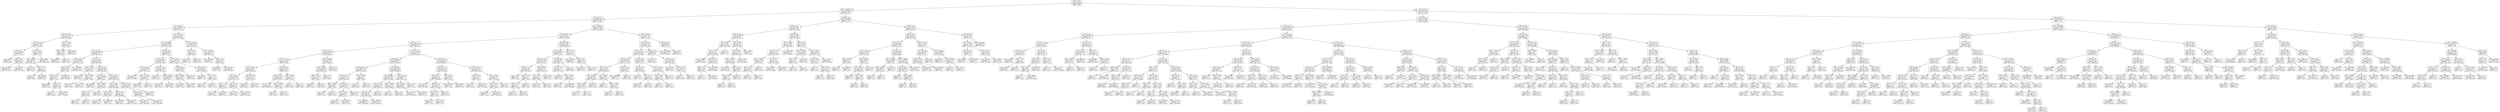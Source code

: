 digraph Tree {
node [shape=box] ;
0 [label="X[4] <= 2.0\nmse = 81345.25\nsamples = 988\nvalue = 493.5"] ;
1 [label="X[1] <= 5500.0\nmse = 70244.861\nsamples = 397\nvalue = 376.7531"] ;
0 -> 1 [labeldistance=2.5, labelangle=45, headlabel="True"] ;
2 [label="X[0] <= 2.0\nmse = 44980.7647\nsamples = 281\nvalue = 501.6619"] ;
1 -> 2 ;
3 [label="X[1] <= 6.0\nmse = 34068.342\nsamples = 111\nvalue = 572.3153"] ;
2 -> 3 ;
4 [label="X[2] <= 55.0\nmse = 7421.4216\nsamples = 26\nvalue = 303.0385"] ;
3 -> 4 ;
5 [label="X[1] <= 1.5\nmse = 2025.9784\nsamples = 18\nvalue = 354.7222"] ;
4 -> 5 ;
6 [label="X[2] <= 1.5\nmse = 438.9844\nsamples = 8\nvalue = 327.375"] ;
5 -> 6 ;
7 [label="mse = 625.0\nsamples = 2\nvalue = 354.0"] ;
6 -> 7 ;
8 [label="X[3] <= 2.5\nmse = 61.9167\nsamples = 6\nvalue = 318.5"] ;
6 -> 8 ;
9 [label="mse = 43.5556\nsamples = 3\nvalue = 312.3333"] ;
8 -> 9 ;
10 [label="mse = 4.2222\nsamples = 3\nvalue = 324.6667"] ;
8 -> 10 ;
11 [label="X[2] <= 6.5\nmse = 2218.64\nsamples = 10\nvalue = 376.6"] ;
5 -> 11 ;
12 [label="X[5] <= 55.0\nmse = 58.6939\nsamples = 7\nvalue = 407.1429"] ;
11 -> 12 ;
13 [label="mse = 72.25\nsamples = 2\nvalue = 416.5"] ;
12 -> 13 ;
14 [label="X[2] <= 2.5\nmse = 4.24\nsamples = 5\nvalue = 403.4"] ;
12 -> 14 ;
15 [label="mse = 2.25\nsamples = 2\nvalue = 405.5"] ;
14 -> 15 ;
16 [label="mse = 0.6667\nsamples = 3\nvalue = 402.0"] ;
14 -> 16 ;
17 [label="mse = 2.8889\nsamples = 3\nvalue = 305.3333"] ;
11 -> 17 ;
18 [label="X[1] <= 1.5\nmse = 27.9375\nsamples = 8\nvalue = 186.75"] ;
4 -> 18 ;
19 [label="X[5] <= 550.0\nmse = 15.44\nsamples = 5\nvalue = 183.6"] ;
18 -> 19 ;
20 [label="mse = 8.6667\nsamples = 3\nvalue = 181.0"] ;
19 -> 20 ;
21 [label="mse = 0.25\nsamples = 2\nvalue = 187.5"] ;
19 -> 21 ;
22 [label="mse = 4.6667\nsamples = 3\nvalue = 192.0"] ;
18 -> 22 ;
23 [label="X[2] <= 55.0\nmse = 13255.2991\nsamples = 85\nvalue = 654.6824"] ;
3 -> 23 ;
24 [label="X[1] <= 550.0\nmse = 4481.9969\nsamples = 72\nvalue = 676.5556"] ;
23 -> 24 ;
25 [label="X[1] <= 55.0\nmse = 4262.4645\nsamples = 47\nvalue = 661.2979"] ;
24 -> 25 ;
26 [label="X[2] <= 6.5\nmse = 9558.9467\nsamples = 13\nvalue = 706.7692"] ;
25 -> 26 ;
27 [label="X[3] <= 4.0\nmse = 911.36\nsamples = 10\nvalue = 758.2"] ;
26 -> 27 ;
28 [label="X[2] <= 1.5\nmse = 552.0\nsamples = 7\nvalue = 773.0"] ;
27 -> 28 ;
29 [label="mse = 1369.0\nsamples = 2\nvalue = 756.0"] ;
28 -> 29 ;
30 [label="X[2] <= 2.5\nmse = 63.36\nsamples = 5\nvalue = 779.8"] ;
28 -> 30 ;
31 [label="mse = 1.0\nsamples = 2\nvalue = 789.0"] ;
30 -> 31 ;
32 [label="mse = 10.8889\nsamples = 3\nvalue = 773.6667"] ;
30 -> 32 ;
33 [label="mse = 46.2222\nsamples = 3\nvalue = 723.6667"] ;
27 -> 33 ;
34 [label="mse = 176.8889\nsamples = 3\nvalue = 535.3333"] ;
26 -> 34 ;
35 [label="X[3] <= 1.5\nmse = 1144.4922\nsamples = 34\nvalue = 643.9118"] ;
25 -> 35 ;
36 [label="X[2] <= 2.5\nmse = 174.9167\nsamples = 6\nvalue = 700.5"] ;
35 -> 36 ;
37 [label="mse = 110.25\nsamples = 2\nvalue = 693.5"] ;
36 -> 37 ;
38 [label="X[5] <= 55.0\nmse = 170.5\nsamples = 4\nvalue = 704.0"] ;
36 -> 38 ;
39 [label="mse = 56.25\nsamples = 2\nvalue = 706.5"] ;
38 -> 39 ;
40 [label="mse = 272.25\nsamples = 2\nvalue = 701.5"] ;
38 -> 40 ;
41 [label="X[2] <= 1.5\nmse = 519.0255\nsamples = 28\nvalue = 631.7857"] ;
35 -> 41 ;
42 [label="X[3] <= 2.5\nmse = 158.8889\nsamples = 9\nvalue = 611.0"] ;
41 -> 42 ;
43 [label="mse = 84.6667\nsamples = 3\nvalue = 605.0"] ;
42 -> 43 ;
44 [label="X[5] <= 550.0\nmse = 169.0\nsamples = 6\nvalue = 614.0"] ;
42 -> 44 ;
45 [label="X[3] <= 4.5\nmse = 72.75\nsamples = 4\nvalue = 616.5"] ;
44 -> 45 ;
46 [label="mse = 36.0\nsamples = 2\nvalue = 622.0"] ;
45 -> 46 ;
47 [label="mse = 49.0\nsamples = 2\nvalue = 611.0"] ;
45 -> 47 ;
48 [label="mse = 324.0\nsamples = 2\nvalue = 609.0"] ;
44 -> 48 ;
49 [label="X[3] <= 4.5\nmse = 388.0222\nsamples = 19\nvalue = 641.6316"] ;
41 -> 49 ;
50 [label="X[2] <= 2.5\nmse = 173.686\nsamples = 11\nvalue = 632.3636"] ;
49 -> 50 ;
51 [label="X[3] <= 2.5\nmse = 251.44\nsamples = 5\nvalue = 629.6"] ;
50 -> 51 ;
52 [label="mse = 272.25\nsamples = 2\nvalue = 618.5"] ;
51 -> 52 ;
53 [label="mse = 100.6667\nsamples = 3\nvalue = 637.0"] ;
51 -> 53 ;
54 [label="X[3] <= 2.5\nmse = 97.2222\nsamples = 6\nvalue = 634.6667"] ;
50 -> 54 ;
55 [label="mse = 18.6667\nsamples = 3\nvalue = 642.0"] ;
54 -> 55 ;
56 [label="mse = 68.2222\nsamples = 3\nvalue = 627.3333"] ;
54 -> 56 ;
57 [label="X[2] <= 6.5\nmse = 402.2344\nsamples = 8\nvalue = 654.375"] ;
49 -> 57 ;
58 [label="X[2] <= 2.5\nmse = 266.6667\nsamples = 6\nvalue = 649.0"] ;
57 -> 58 ;
59 [label="mse = 118.2222\nsamples = 3\nvalue = 659.3333"] ;
58 -> 59 ;
60 [label="mse = 201.5556\nsamples = 3\nvalue = 638.6667"] ;
58 -> 60 ;
61 [label="mse = 462.25\nsamples = 2\nvalue = 670.5"] ;
57 -> 61 ;
62 [label="X[3] <= 2.5\nmse = 3634.2624\nsamples = 25\nvalue = 705.24"] ;
24 -> 62 ;
63 [label="X[3] <= 1.5\nmse = 4263.8225\nsamples = 13\nvalue = 677.8462"] ;
62 -> 63 ;
64 [label="X[2] <= 1.5\nmse = 476.4898\nsamples = 7\nvalue = 730.7143"] ;
63 -> 64 ;
65 [label="mse = 54.2222\nsamples = 3\nvalue = 716.6667"] ;
64 -> 65 ;
66 [label="X[5] <= 550.0\nmse = 534.1875\nsamples = 4\nvalue = 741.25"] ;
64 -> 66 ;
67 [label="mse = 552.25\nsamples = 2\nvalue = 726.5"] ;
66 -> 67 ;
68 [label="mse = 81.0\nsamples = 2\nvalue = 756.0"] ;
66 -> 68 ;
69 [label="X[2] <= 1.5\nmse = 1617.1389\nsamples = 6\nvalue = 616.1667"] ;
63 -> 69 ;
70 [label="mse = 25.0\nsamples = 2\nvalue = 581.0"] ;
69 -> 70 ;
71 [label="X[5] <= 550.0\nmse = 1485.6875\nsamples = 4\nvalue = 633.75"] ;
69 -> 71 ;
72 [label="mse = 462.25\nsamples = 2\nvalue = 621.5"] ;
71 -> 72 ;
73 [label="mse = 2209.0\nsamples = 2\nvalue = 646.0"] ;
71 -> 73 ;
74 [label="X[2] <= 2.5\nmse = 1258.5764\nsamples = 12\nvalue = 734.9167"] ;
62 -> 74 ;
75 [label="X[3] <= 4.5\nmse = 958.5833\nsamples = 6\nvalue = 709.5"] ;
74 -> 75 ;
76 [label="X[5] <= 550.0\nmse = 1334.75\nsamples = 4\nvalue = 704.5"] ;
75 -> 76 ;
77 [label="mse = 1369.0\nsamples = 2\nvalue = 706.0"] ;
76 -> 77 ;
78 [label="mse = 1296.0\nsamples = 2\nvalue = 703.0"] ;
76 -> 78 ;
79 [label="mse = 56.25\nsamples = 2\nvalue = 719.5"] ;
75 -> 79 ;
80 [label="X[3] <= 4.5\nmse = 266.5556\nsamples = 6\nvalue = 760.3333"] ;
74 -> 80 ;
81 [label="mse = 484.0\nsamples = 2\nvalue = 753.0"] ;
80 -> 81 ;
82 [label="X[2] <= 6.5\nmse = 117.5\nsamples = 4\nvalue = 764.0"] ;
80 -> 82 ;
83 [label="mse = 12.25\nsamples = 2\nvalue = 754.5"] ;
82 -> 83 ;
84 [label="mse = 42.25\nsamples = 2\nvalue = 773.5"] ;
82 -> 84 ;
85 [label="X[1] <= 55.0\nmse = 44520.2485\nsamples = 13\nvalue = 533.5385"] ;
23 -> 85 ;
86 [label="X[3] <= 2.5\nmse = 34.96\nsamples = 5\nvalue = 281.8"] ;
85 -> 86 ;
87 [label="mse = 14.0\nsamples = 3\nvalue = 278.0"] ;
86 -> 87 ;
88 [label="mse = 12.25\nsamples = 2\nvalue = 287.5"] ;
86 -> 88 ;
89 [label="X[1] <= 550.0\nmse = 7961.1094\nsamples = 8\nvalue = 690.875"] ;
85 -> 89 ;
90 [label="mse = 184.6667\nsamples = 3\nvalue = 577.0"] ;
89 -> 90 ;
91 [label="X[3] <= 2.0\nmse = 178.16\nsamples = 5\nvalue = 759.2"] ;
89 -> 91 ;
92 [label="mse = 289.0\nsamples = 2\nvalue = 751.0"] ;
91 -> 92 ;
93 [label="mse = 29.5556\nsamples = 3\nvalue = 764.6667"] ;
91 -> 93 ;
94 [label="X[1] <= 550.0\nmse = 46718.308\nsamples = 170\nvalue = 455.5294"] ;
2 -> 94 ;
95 [label="X[2] <= 55.0\nmse = 29206.7517\nsamples = 128\nvalue = 534.3281"] ;
94 -> 95 ;
96 [label="X[1] <= 1.5\nmse = 15851.5929\nsamples = 95\nvalue = 586.9158"] ;
95 -> 96 ;
97 [label="X[2] <= 6.5\nmse = 5534.6354\nsamples = 33\nvalue = 480.697"] ;
96 -> 97 ;
98 [label="X[3] <= 2.5\nmse = 1157.2384\nsamples = 25\nvalue = 519.04"] ;
97 -> 98 ;
99 [label="X[2] <= 2.5\nmse = 879.6331\nsamples = 13\nvalue = 496.4615"] ;
98 -> 99 ;
100 [label="X[2] <= 1.5\nmse = 332.8395\nsamples = 9\nvalue = 510.7778"] ;
99 -> 100 ;
101 [label="X[3] <= 1.5\nmse = 157.25\nsamples = 4\nvalue = 521.5"] ;
100 -> 101 ;
102 [label="mse = 121.0\nsamples = 2\nvalue = 518.0"] ;
101 -> 102 ;
103 [label="mse = 169.0\nsamples = 2\nvalue = 525.0"] ;
101 -> 103 ;
104 [label="X[3] <= 1.5\nmse = 307.76\nsamples = 5\nvalue = 502.2"] ;
100 -> 104 ;
105 [label="mse = 169.0\nsamples = 2\nvalue = 488.0"] ;
104 -> 105 ;
106 [label="mse = 176.2222\nsamples = 3\nvalue = 511.6667"] ;
104 -> 106 ;
107 [label="X[5] <= 55.0\nmse = 611.1875\nsamples = 4\nvalue = 464.25"] ;
99 -> 107 ;
108 [label="mse = 841.0\nsamples = 2\nvalue = 455.0"] ;
107 -> 108 ;
109 [label="mse = 210.25\nsamples = 2\nvalue = 473.5"] ;
107 -> 109 ;
110 [label="X[2] <= 2.5\nmse = 307.4167\nsamples = 12\nvalue = 543.5"] ;
98 -> 110 ;
111 [label="X[2] <= 1.5\nmse = 132.6094\nsamples = 8\nvalue = 553.875"] ;
110 -> 111 ;
112 [label="mse = 17.5556\nsamples = 3\nvalue = 566.6667"] ;
111 -> 112 ;
113 [label="X[5] <= 550.0\nmse = 44.56\nsamples = 5\nvalue = 546.2"] ;
111 -> 113 ;
114 [label="mse = 42.0\nsamples = 3\nvalue = 544.0"] ;
113 -> 114 ;
115 [label="mse = 30.25\nsamples = 2\nvalue = 549.5"] ;
113 -> 115 ;
116 [label="X[5] <= 55.0\nmse = 11.1875\nsamples = 4\nvalue = 522.75"] ;
110 -> 116 ;
117 [label="mse = 1.0\nsamples = 2\nvalue = 526.0"] ;
116 -> 117 ;
118 [label="mse = 0.25\nsamples = 2\nvalue = 519.5"] ;
116 -> 118 ;
119 [label="X[5] <= 550.0\nmse = 262.3594\nsamples = 8\nvalue = 360.875"] ;
97 -> 119 ;
120 [label="X[5] <= 55.0\nmse = 193.8889\nsamples = 6\nvalue = 366.3333"] ;
119 -> 120 ;
121 [label="X[3] <= 2.5\nmse = 137.1875\nsamples = 4\nvalue = 359.25"] ;
120 -> 121 ;
122 [label="mse = 90.25\nsamples = 2\nvalue = 351.5"] ;
121 -> 122 ;
123 [label="mse = 64.0\nsamples = 2\nvalue = 367.0"] ;
121 -> 123 ;
124 [label="mse = 6.25\nsamples = 2\nvalue = 380.5"] ;
120 -> 124 ;
125 [label="mse = 110.25\nsamples = 2\nvalue = 344.5"] ;
119 -> 125 ;
126 [label="X[3] <= 2.5\nmse = 12141.4089\nsamples = 62\nvalue = 643.4516"] ;
96 -> 126 ;
127 [label="X[1] <= 6.0\nmse = 6506.0556\nsamples = 36\nvalue = 610.3333"] ;
126 -> 127 ;
128 [label="X[2] <= 6.5\nmse = 9982.2491\nsamples = 17\nvalue = 589.5294"] ;
127 -> 128 ;
129 [label="X[3] <= 1.5\nmse = 4051.1716\nsamples = 13\nvalue = 635.5385"] ;
128 -> 129 ;
130 [label="X[5] <= 505.0\nmse = 136.8\nsamples = 5\nvalue = 576.0"] ;
129 -> 130 ;
131 [label="mse = 144.0\nsamples = 2\nvalue = 585.0"] ;
130 -> 131 ;
132 [label="mse = 42.0\nsamples = 3\nvalue = 570.0"] ;
130 -> 132 ;
133 [label="X[2] <= 2.5\nmse = 2897.4375\nsamples = 8\nvalue = 672.75"] ;
129 -> 133 ;
134 [label="X[2] <= 1.5\nmse = 1343.04\nsamples = 5\nvalue = 707.4"] ;
133 -> 134 ;
135 [label="mse = 24.0\nsamples = 3\nvalue = 730.0"] ;
134 -> 135 ;
136 [label="mse = 1406.25\nsamples = 2\nvalue = 673.5"] ;
134 -> 136 ;
137 [label="mse = 152.0\nsamples = 3\nvalue = 615.0"] ;
133 -> 137 ;
138 [label="X[5] <= 550.0\nmse = 19.5\nsamples = 4\nvalue = 440.0"] ;
128 -> 138 ;
139 [label="mse = 1.0\nsamples = 2\nvalue = 441.0"] ;
138 -> 139 ;
140 [label="mse = 36.0\nsamples = 2\nvalue = 439.0"] ;
138 -> 140 ;
141 [label="X[2] <= 6.5\nmse = 2662.0499\nsamples = 19\nvalue = 628.9474"] ;
127 -> 141 ;
142 [label="X[1] <= 55.0\nmse = 260.3889\nsamples = 12\nvalue = 597.6667"] ;
141 -> 142 ;
143 [label="X[2] <= 2.5\nmse = 255.2344\nsamples = 8\nvalue = 603.375"] ;
142 -> 143 ;
144 [label="X[2] <= 1.5\nmse = 236.4722\nsamples = 6\nvalue = 608.1667"] ;
143 -> 144 ;
145 [label="mse = 409.5556\nsamples = 3\nvalue = 604.6667"] ;
144 -> 145 ;
146 [label="mse = 38.8889\nsamples = 3\nvalue = 611.6667"] ;
144 -> 146 ;
147 [label="mse = 36.0\nsamples = 2\nvalue = 589.0"] ;
143 -> 147 ;
148 [label="X[5] <= 550.0\nmse = 75.1875\nsamples = 4\nvalue = 586.25"] ;
142 -> 148 ;
149 [label="mse = 6.25\nsamples = 2\nvalue = 586.5"] ;
148 -> 149 ;
150 [label="mse = 144.0\nsamples = 2\nvalue = 586.0"] ;
148 -> 150 ;
151 [label="X[3] <= 1.5\nmse = 2226.2449\nsamples = 7\nvalue = 682.5714"] ;
141 -> 151 ;
152 [label="X[1] <= 55.0\nmse = 629.76\nsamples = 5\nvalue = 656.2"] ;
151 -> 152 ;
153 [label="mse = 550.2222\nsamples = 3\nvalue = 645.3333"] ;
152 -> 153 ;
154 [label="mse = 306.25\nsamples = 2\nvalue = 672.5"] ;
152 -> 154 ;
155 [label="mse = 132.25\nsamples = 2\nvalue = 748.5"] ;
151 -> 155 ;
156 [label="X[2] <= 6.5\nmse = 16322.7515\nsamples = 26\nvalue = 689.3077"] ;
126 -> 156 ;
157 [label="X[2] <= 2.5\nmse = 1589.1224\nsamples = 14\nvalue = 744.1429"] ;
156 -> 157 ;
158 [label="X[2] <= 1.5\nmse = 190.321\nsamples = 9\nvalue = 769.8889"] ;
157 -> 158 ;
159 [label="mse = 16.2222\nsamples = 3\nvalue = 785.3333"] ;
158 -> 159 ;
160 [label="X[3] <= 4.5\nmse = 98.4722\nsamples = 6\nvalue = 762.1667"] ;
158 -> 160 ;
161 [label="X[5] <= 55.0\nmse = 71.5\nsamples = 4\nvalue = 767.0"] ;
160 -> 161 ;
162 [label="mse = 72.25\nsamples = 2\nvalue = 762.5"] ;
161 -> 162 ;
163 [label="mse = 30.25\nsamples = 2\nvalue = 771.5"] ;
161 -> 163 ;
164 [label="mse = 12.25\nsamples = 2\nvalue = 752.5"] ;
160 -> 164 ;
165 [label="X[3] <= 4.5\nmse = 766.16\nsamples = 5\nvalue = 697.8"] ;
157 -> 165 ;
166 [label="mse = 912.6667\nsamples = 3\nvalue = 708.0"] ;
165 -> 166 ;
167 [label="mse = 156.25\nsamples = 2\nvalue = 682.5"] ;
165 -> 167 ;
168 [label="X[1] <= 6.0\nmse = 25911.2222\nsamples = 12\nvalue = 625.3333"] ;
156 -> 168 ;
169 [label="X[3] <= 4.5\nmse = 70.56\nsamples = 5\nvalue = 436.2"] ;
168 -> 169 ;
170 [label="mse = 25.0\nsamples = 2\nvalue = 443.0"] ;
169 -> 170 ;
171 [label="mse = 49.5556\nsamples = 3\nvalue = 431.6667"] ;
169 -> 171 ;
172 [label="X[1] <= 55.0\nmse = 567.102\nsamples = 7\nvalue = 760.4286"] ;
168 -> 172 ;
173 [label="X[3] <= 4.5\nmse = 547.76\nsamples = 5\nvalue = 768.8"] ;
172 -> 173 ;
174 [label="mse = 650.25\nsamples = 2\nvalue = 748.5"] ;
173 -> 174 ;
175 [label="mse = 21.5556\nsamples = 3\nvalue = 782.3333"] ;
173 -> 175 ;
176 [label="mse = 2.25\nsamples = 2\nvalue = 739.5"] ;
172 -> 176 ;
177 [label="X[1] <= 55.0\nmse = 36773.6933\nsamples = 33\nvalue = 382.9394"] ;
95 -> 177 ;
178 [label="X[1] <= 6.0\nmse = 4456.6784\nsamples = 25\nvalue = 280.04"] ;
177 -> 178 ;
179 [label="X[1] <= 1.5\nmse = 343.7344\nsamples = 16\nvalue = 232.375"] ;
178 -> 179 ;
180 [label="X[3] <= 1.5\nmse = 103.358\nsamples = 9\nvalue = 218.5556"] ;
179 -> 180 ;
181 [label="mse = 12.25\nsamples = 2\nvalue = 206.5"] ;
180 -> 181 ;
182 [label="X[3] <= 4.5\nmse = 76.0\nsamples = 7\nvalue = 222.0"] ;
180 -> 182 ;
183 [label="X[3] <= 2.5\nmse = 35.44\nsamples = 5\nvalue = 225.6"] ;
182 -> 183 ;
184 [label="mse = 42.0\nsamples = 3\nvalue = 224.0"] ;
183 -> 184 ;
185 [label="mse = 16.0\nsamples = 2\nvalue = 228.0"] ;
183 -> 185 ;
186 [label="mse = 64.0\nsamples = 2\nvalue = 213.0"] ;
182 -> 186 ;
187 [label="X[5] <= 550.0\nmse = 91.551\nsamples = 7\nvalue = 250.1429"] ;
179 -> 187 ;
188 [label="X[3] <= 2.5\nmse = 42.5\nsamples = 4\nvalue = 245.0"] ;
187 -> 188 ;
189 [label="mse = 72.25\nsamples = 2\nvalue = 245.5"] ;
188 -> 189 ;
190 [label="mse = 12.25\nsamples = 2\nvalue = 244.5"] ;
188 -> 190 ;
191 [label="mse = 74.6667\nsamples = 3\nvalue = 257.0"] ;
187 -> 191 ;
192 [label="X[3] <= 4.5\nmse = 549.0617\nsamples = 9\nvalue = 364.7778"] ;
178 -> 192 ;
193 [label="X[3] <= 1.5\nmse = 471.102\nsamples = 7\nvalue = 357.5714"] ;
192 -> 193 ;
194 [label="mse = 380.25\nsamples = 2\nvalue = 366.5"] ;
193 -> 194 ;
195 [label="X[5] <= 55.0\nmse = 462.8\nsamples = 5\nvalue = 354.0"] ;
193 -> 195 ;
196 [label="mse = 42.25\nsamples = 2\nvalue = 336.5"] ;
195 -> 196 ;
197 [label="mse = 402.8889\nsamples = 3\nvalue = 365.6667"] ;
195 -> 197 ;
198 [label="mse = 4.0\nsamples = 2\nvalue = 390.0"] ;
192 -> 198 ;
199 [label="X[3] <= 1.5\nmse = 1274.75\nsamples = 8\nvalue = 704.5"] ;
177 -> 199 ;
200 [label="mse = 20.6667\nsamples = 3\nvalue = 682.0"] ;
199 -> 200 ;
201 [label="X[3] <= 2.5\nmse = 1541.2\nsamples = 5\nvalue = 718.0"] ;
199 -> 201 ;
202 [label="mse = 1056.25\nsamples = 2\nvalue = 728.5"] ;
201 -> 202 ;
203 [label="mse = 1742.0\nsamples = 3\nvalue = 711.0"] ;
201 -> 203 ;
204 [label="X[2] <= 55.0\nmse = 23492.1882\nsamples = 42\nvalue = 215.381"] ;
94 -> 204 ;
205 [label="X[2] <= 6.5\nmse = 9434.7348\nsamples = 37\nvalue = 183.5405"] ;
204 -> 205 ;
206 [label="X[3] <= 2.5\nmse = 1101.3436\nsamples = 29\nvalue = 157.9655"] ;
205 -> 206 ;
207 [label="X[2] <= 2.5\nmse = 852.8166\nsamples = 17\nvalue = 177.3529"] ;
206 -> 207 ;
208 [label="X[3] <= 1.5\nmse = 23.0556\nsamples = 12\nvalue = 166.3333"] ;
207 -> 208 ;
209 [label="X[5] <= 550.0\nmse = 28.5556\nsamples = 6\nvalue = 168.6667"] ;
208 -> 209 ;
210 [label="X[5] <= 55.0\nmse = 14.6875\nsamples = 4\nvalue = 170.75"] ;
209 -> 210 ;
211 [label="mse = 12.25\nsamples = 2\nvalue = 171.5"] ;
210 -> 211 ;
212 [label="mse = 16.0\nsamples = 2\nvalue = 170.0"] ;
210 -> 212 ;
213 [label="mse = 30.25\nsamples = 2\nvalue = 164.5"] ;
209 -> 213 ;
214 [label="X[5] <= 55.0\nmse = 6.6667\nsamples = 6\nvalue = 164.0"] ;
208 -> 214 ;
215 [label="mse = 4.0\nsamples = 2\nvalue = 167.0"] ;
214 -> 215 ;
216 [label="X[5] <= 550.0\nmse = 1.25\nsamples = 4\nvalue = 162.5"] ;
214 -> 216 ;
217 [label="mse = 0.25\nsamples = 2\nvalue = 161.5"] ;
216 -> 217 ;
218 [label="mse = 0.25\nsamples = 2\nvalue = 163.5"] ;
216 -> 218 ;
219 [label="X[3] <= 1.5\nmse = 1853.36\nsamples = 5\nvalue = 203.8"] ;
207 -> 219 ;
220 [label="mse = 1740.6667\nsamples = 3\nvalue = 227.0"] ;
219 -> 220 ;
221 [label="mse = 4.0\nsamples = 2\nvalue = 169.0"] ;
219 -> 221 ;
222 [label="X[3] <= 4.5\nmse = 166.5833\nsamples = 12\nvalue = 130.5"] ;
206 -> 222 ;
223 [label="X[2] <= 1.5\nmse = 33.8056\nsamples = 6\nvalue = 138.1667"] ;
222 -> 223 ;
224 [label="mse = 0.25\nsamples = 2\nvalue = 141.5"] ;
223 -> 224 ;
225 [label="X[2] <= 2.5\nmse = 42.25\nsamples = 4\nvalue = 136.5"] ;
223 -> 225 ;
226 [label="mse = 36.0\nsamples = 2\nvalue = 134.0"] ;
225 -> 226 ;
227 [label="mse = 36.0\nsamples = 2\nvalue = 139.0"] ;
225 -> 227 ;
228 [label="X[2] <= 2.5\nmse = 181.8056\nsamples = 6\nvalue = 122.8333"] ;
222 -> 228 ;
229 [label="X[5] <= 55.0\nmse = 16.25\nsamples = 4\nvalue = 116.5"] ;
228 -> 229 ;
230 [label="mse = 4.0\nsamples = 2\nvalue = 113.0"] ;
229 -> 230 ;
231 [label="mse = 4.0\nsamples = 2\nvalue = 120.0"] ;
229 -> 231 ;
232 [label="mse = 272.25\nsamples = 2\nvalue = 135.5"] ;
228 -> 232 ;
233 [label="X[3] <= 1.5\nmse = 28677.1875\nsamples = 8\nvalue = 276.25"] ;
205 -> 233 ;
234 [label="mse = 169.0\nsamples = 2\nvalue = 549.0"] ;
233 -> 234 ;
235 [label="X[3] <= 2.5\nmse = 5116.5556\nsamples = 6\nvalue = 185.3333"] ;
233 -> 235 ;
236 [label="mse = 156.25\nsamples = 2\nvalue = 284.5"] ;
235 -> 236 ;
237 [label="X[3] <= 4.5\nmse = 221.1875\nsamples = 4\nvalue = 135.75"] ;
235 -> 237 ;
238 [label="mse = 1.0\nsamples = 2\nvalue = 149.0"] ;
237 -> 238 ;
239 [label="mse = 90.25\nsamples = 2\nvalue = 122.5"] ;
237 -> 239 ;
240 [label="X[3] <= 2.5\nmse = 64498.8\nsamples = 5\nvalue = 451.0"] ;
204 -> 240 ;
241 [label="mse = 2722.8889\nsamples = 3\nvalue = 655.6667"] ;
240 -> 241 ;
242 [label="mse = 81.0\nsamples = 2\nvalue = 144.0"] ;
240 -> 242 ;
243 [label="X[0] <= 2.0\nmse = 2094.8668\nsamples = 116\nvalue = 74.1724"] ;
1 -> 243 ;
244 [label="X[3] <= 2.5\nmse = 521.6341\nsamples = 58\nvalue = 113.6724"] ;
243 -> 244 ;
245 [label="X[3] <= 1.5\nmse = 93.9082\nsamples = 28\nvalue = 94.8571"] ;
244 -> 245 ;
246 [label="X[2] <= 55.0\nmse = 35.929\nsamples = 13\nvalue = 103.3846"] ;
245 -> 246 ;
247 [label="X[2] <= 1.5\nmse = 31.1736\nsamples = 11\nvalue = 102.0909"] ;
246 -> 247 ;
248 [label="mse = 2.8889\nsamples = 3\nvalue = 105.6667"] ;
247 -> 248 ;
249 [label="X[2] <= 6.5\nmse = 35.1875\nsamples = 8\nvalue = 100.75"] ;
247 -> 249 ;
250 [label="X[2] <= 2.5\nmse = 32.64\nsamples = 5\nvalue = 98.4"] ;
249 -> 250 ;
251 [label="mse = 1.0\nsamples = 2\nvalue = 101.0"] ;
250 -> 251 ;
252 [label="mse = 46.2222\nsamples = 3\nvalue = 96.6667"] ;
250 -> 252 ;
253 [label="mse = 14.8889\nsamples = 3\nvalue = 104.6667"] ;
249 -> 253 ;
254 [label="mse = 2.25\nsamples = 2\nvalue = 110.5"] ;
246 -> 254 ;
255 [label="X[2] <= 55.0\nmse = 26.5156\nsamples = 15\nvalue = 87.4667"] ;
245 -> 255 ;
256 [label="X[2] <= 6.5\nmse = 14.7431\nsamples = 12\nvalue = 85.5833"] ;
255 -> 256 ;
257 [label="X[5] <= 55.0\nmse = 11.8765\nsamples = 9\nvalue = 84.8889"] ;
256 -> 257 ;
258 [label="mse = 6.2222\nsamples = 3\nvalue = 87.6667"] ;
257 -> 258 ;
259 [label="X[2] <= 2.5\nmse = 8.9167\nsamples = 6\nvalue = 83.5"] ;
257 -> 259 ;
260 [label="X[5] <= 550.0\nmse = 6.5\nsamples = 4\nvalue = 84.0"] ;
259 -> 260 ;
261 [label="mse = 1.0\nsamples = 2\nvalue = 82.0"] ;
260 -> 261 ;
262 [label="mse = 4.0\nsamples = 2\nvalue = 86.0"] ;
260 -> 262 ;
263 [label="mse = 12.25\nsamples = 2\nvalue = 82.5"] ;
259 -> 263 ;
264 [label="mse = 17.5556\nsamples = 3\nvalue = 87.6667"] ;
256 -> 264 ;
265 [label="mse = 2.6667\nsamples = 3\nvalue = 95.0"] ;
255 -> 265 ;
266 [label="X[3] <= 4.5\nmse = 282.0456\nsamples = 30\nvalue = 131.2333"] ;
244 -> 266 ;
267 [label="X[2] <= 55.0\nmse = 101.0489\nsamples = 15\nvalue = 119.8667"] ;
266 -> 267 ;
268 [label="X[2] <= 2.5\nmse = 29.4722\nsamples = 12\nvalue = 123.1667"] ;
267 -> 268 ;
269 [label="X[5] <= 550.0\nmse = 23.5833\nsamples = 6\nvalue = 119.5"] ;
268 -> 269 ;
270 [label="X[2] <= 1.5\nmse = 4.6875\nsamples = 4\nvalue = 116.75"] ;
269 -> 270 ;
271 [label="mse = 2.25\nsamples = 2\nvalue = 115.5"] ;
270 -> 271 ;
272 [label="mse = 4.0\nsamples = 2\nvalue = 118.0"] ;
270 -> 272 ;
273 [label="mse = 16.0\nsamples = 2\nvalue = 125.0"] ;
269 -> 273 ;
274 [label="X[2] <= 6.5\nmse = 8.4722\nsamples = 6\nvalue = 126.8333"] ;
268 -> 274 ;
275 [label="mse = 2.8889\nsamples = 3\nvalue = 124.6667"] ;
274 -> 275 ;
276 [label="mse = 4.6667\nsamples = 3\nvalue = 129.0"] ;
274 -> 276 ;
277 [label="mse = 169.5556\nsamples = 3\nvalue = 106.6667"] ;
267 -> 277 ;
278 [label="X[2] <= 2.5\nmse = 204.64\nsamples = 15\nvalue = 142.6"] ;
266 -> 278 ;
279 [label="X[5] <= 550.0\nmse = 211.5556\nsamples = 6\nvalue = 130.3333"] ;
278 -> 279 ;
280 [label="X[5] <= 55.0\nmse = 3.25\nsamples = 4\nvalue = 136.5"] ;
279 -> 280 ;
281 [label="mse = 1.0\nsamples = 2\nvalue = 135.0"] ;
280 -> 281 ;
282 [label="mse = 1.0\nsamples = 2\nvalue = 138.0"] ;
280 -> 282 ;
283 [label="mse = 400.0\nsamples = 2\nvalue = 118.0"] ;
279 -> 283 ;
284 [label="X[2] <= 55.0\nmse = 32.8395\nsamples = 9\nvalue = 150.7778"] ;
278 -> 284 ;
285 [label="X[5] <= 55.0\nmse = 14.9167\nsamples = 6\nvalue = 147.5"] ;
284 -> 285 ;
286 [label="mse = 1.0\nsamples = 2\nvalue = 145.0"] ;
285 -> 286 ;
287 [label="X[2] <= 6.5\nmse = 17.1875\nsamples = 4\nvalue = 148.75"] ;
285 -> 287 ;
288 [label="mse = 16.0\nsamples = 2\nvalue = 147.0"] ;
287 -> 288 ;
289 [label="mse = 12.25\nsamples = 2\nvalue = 150.5"] ;
287 -> 289 ;
290 [label="mse = 4.2222\nsamples = 3\nvalue = 157.3333"] ;
284 -> 290 ;
291 [label="X[3] <= 4.5\nmse = 547.5996\nsamples = 58\nvalue = 34.6724"] ;
243 -> 291 ;
292 [label="X[3] <= 2.5\nmse = 469.7004\nsamples = 43\nvalue = 39.7907"] ;
291 -> 292 ;
293 [label="X[3] <= 1.5\nmse = 378.4541\nsamples = 28\nvalue = 43.2143"] ;
292 -> 293 ;
294 [label="X[2] <= 2.5\nmse = 381.1006\nsamples = 13\nvalue = 35.7692"] ;
293 -> 294 ;
295 [label="X[5] <= 55.0\nmse = 68.24\nsamples = 5\nvalue = 26.6"] ;
294 -> 295 ;
296 [label="mse = 49.0\nsamples = 2\nvalue = 32.0"] ;
295 -> 296 ;
297 [label="mse = 48.6667\nsamples = 3\nvalue = 23.0"] ;
295 -> 297 ;
298 [label="X[5] <= 550.0\nmse = 491.25\nsamples = 8\nvalue = 41.5"] ;
294 -> 298 ;
299 [label="X[2] <= 6.5\nmse = 421.1389\nsamples = 6\nvalue = 48.8333"] ;
298 -> 299 ;
300 [label="mse = 56.25\nsamples = 2\nvalue = 72.5"] ;
299 -> 300 ;
301 [label="X[2] <= 55.0\nmse = 183.5\nsamples = 4\nvalue = 37.0"] ;
299 -> 301 ;
302 [label="mse = 25.0\nsamples = 2\nvalue = 24.0"] ;
301 -> 302 ;
303 [label="mse = 4.0\nsamples = 2\nvalue = 50.0"] ;
301 -> 303 ;
304 [label="mse = 56.25\nsamples = 2\nvalue = 19.5"] ;
298 -> 304 ;
305 [label="X[2] <= 2.5\nmse = 286.4889\nsamples = 15\nvalue = 49.6667"] ;
293 -> 305 ;
306 [label="X[5] <= 550.0\nmse = 310.6667\nsamples = 6\nvalue = 56.0"] ;
305 -> 306 ;
307 [label="X[5] <= 55.0\nmse = 59.6875\nsamples = 4\nvalue = 66.25"] ;
306 -> 307 ;
308 [label="mse = 64.0\nsamples = 2\nvalue = 61.0"] ;
307 -> 308 ;
309 [label="mse = 0.25\nsamples = 2\nvalue = 71.5"] ;
307 -> 309 ;
310 [label="mse = 182.25\nsamples = 2\nvalue = 35.5"] ;
306 -> 310 ;
311 [label="X[5] <= 550.0\nmse = 225.8025\nsamples = 9\nvalue = 45.4444"] ;
305 -> 311 ;
312 [label="X[2] <= 6.5\nmse = 102.8889\nsamples = 6\nvalue = 44.3333"] ;
311 -> 312 ;
313 [label="mse = 90.25\nsamples = 2\nvalue = 50.5"] ;
312 -> 313 ;
314 [label="X[2] <= 55.0\nmse = 80.6875\nsamples = 4\nvalue = 41.25"] ;
312 -> 314 ;
315 [label="mse = 6.25\nsamples = 2\nvalue = 34.5"] ;
314 -> 315 ;
316 [label="mse = 64.0\nsamples = 2\nvalue = 48.0"] ;
314 -> 316 ;
317 [label="mse = 464.2222\nsamples = 3\nvalue = 47.6667"] ;
311 -> 317 ;
318 [label="X[2] <= 6.5\nmse = 577.3067\nsamples = 15\nvalue = 33.4"] ;
292 -> 318 ;
319 [label="X[2] <= 2.5\nmse = 360.5432\nsamples = 9\nvalue = 24.1111"] ;
318 -> 319 ;
320 [label="X[2] <= 1.5\nmse = 435.5556\nsamples = 6\nvalue = 28.6667"] ;
319 -> 320 ;
321 [label="mse = 413.5556\nsamples = 3\nvalue = 17.3333"] ;
320 -> 321 ;
322 [label="mse = 200.6667\nsamples = 3\nvalue = 40.0"] ;
320 -> 322 ;
323 [label="mse = 86.0\nsamples = 3\nvalue = 15.0"] ;
319 -> 323 ;
324 [label="X[5] <= 55.0\nmse = 578.8889\nsamples = 6\nvalue = 47.3333"] ;
318 -> 324 ;
325 [label="mse = 30.25\nsamples = 2\nvalue = 64.5"] ;
324 -> 325 ;
326 [label="X[2] <= 55.0\nmse = 632.1875\nsamples = 4\nvalue = 38.75"] ;
324 -> 326 ;
327 [label="mse = 361.0\nsamples = 2\nvalue = 32.0"] ;
326 -> 327 ;
328 [label="mse = 812.25\nsamples = 2\nvalue = 45.5"] ;
326 -> 328 ;
329 [label="X[2] <= 55.0\nmse = 480.5333\nsamples = 15\nvalue = 20.0"] ;
291 -> 329 ;
330 [label="X[2] <= 2.5\nmse = 235.0556\nsamples = 12\nvalue = 12.6667"] ;
329 -> 330 ;
331 [label="X[2] <= 1.5\nmse = 365.6667\nsamples = 6\nvalue = 19.0"] ;
330 -> 331 ;
332 [label="mse = 24.6667\nsamples = 3\nvalue = 11.0"] ;
331 -> 332 ;
333 [label="mse = 578.6667\nsamples = 3\nvalue = 27.0"] ;
331 -> 333 ;
334 [label="X[2] <= 6.5\nmse = 24.2222\nsamples = 6\nvalue = 6.3333"] ;
330 -> 334 ;
335 [label="mse = 13.5556\nsamples = 3\nvalue = 10.3333"] ;
334 -> 335 ;
336 [label="mse = 2.8889\nsamples = 3\nvalue = 2.3333"] ;
334 -> 336 ;
337 [label="mse = 386.8889\nsamples = 3\nvalue = 49.3333"] ;
329 -> 337 ;
338 [label="X[1] <= 6.0\nmse = 73495.8165\nsamples = 591\nvalue = 571.9239"] ;
0 -> 338 [labeldistance=2.5, labelangle=-45, headlabel="False"] ;
339 [label="X[2] <= 6.5\nmse = 27501.0795\nsamples = 309\nvalue = 439.068"] ;
338 -> 339 ;
340 [label="X[0] <= 2.0\nmse = 16249.6754\nsamples = 180\nvalue = 539.8111"] ;
339 -> 340 ;
341 [label="X[1] <= 1.5\nmse = 2344.2482\nsamples = 35\nvalue = 366.2571"] ;
340 -> 341 ;
342 [label="X[2] <= 1.5\nmse = 1252.1088\nsamples = 21\nvalue = 334.2857"] ;
341 -> 342 ;
343 [label="X[3] <= 2.5\nmse = 1324.3594\nsamples = 8\nvalue = 367.875"] ;
342 -> 343 ;
344 [label="mse = 12.6667\nsamples = 3\nvalue = 321.0"] ;
343 -> 344 ;
345 [label="X[5] <= 55.0\nmse = 2.0\nsamples = 5\nvalue = 396.0"] ;
343 -> 345 ;
346 [label="mse = 0.6667\nsamples = 3\nvalue = 395.0"] ;
345 -> 346 ;
347 [label="mse = 0.25\nsamples = 2\nvalue = 397.5"] ;
345 -> 347 ;
348 [label="X[3] <= 2.5\nmse = 86.0828\nsamples = 13\nvalue = 313.6154"] ;
342 -> 348 ;
349 [label="X[2] <= 2.5\nmse = 63.4375\nsamples = 8\nvalue = 308.75"] ;
348 -> 349 ;
350 [label="X[4] <= 9.0\nmse = 9.84\nsamples = 5\nvalue = 314.6"] ;
349 -> 350 ;
351 [label="mse = 1.0\nsamples = 2\nvalue = 318.0"] ;
350 -> 351 ;
352 [label="mse = 2.8889\nsamples = 3\nvalue = 312.3333"] ;
350 -> 352 ;
353 [label="mse = 0.6667\nsamples = 3\nvalue = 299.0"] ;
349 -> 353 ;
354 [label="X[2] <= 2.5\nmse = 23.84\nsamples = 5\nvalue = 321.4"] ;
348 -> 354 ;
355 [label="mse = 1.0\nsamples = 2\nvalue = 327.0"] ;
354 -> 355 ;
356 [label="mse = 4.2222\nsamples = 3\nvalue = 317.6667"] ;
354 -> 356 ;
357 [label="X[2] <= 1.5\nmse = 149.3112\nsamples = 14\nvalue = 414.2143"] ;
341 -> 357 ;
358 [label="X[3] <= 2.5\nmse = 155.3469\nsamples = 7\nvalue = 421.7143"] ;
357 -> 358 ;
359 [label="X[5] <= 550.0\nmse = 3.6875\nsamples = 4\nvalue = 411.75"] ;
358 -> 359 ;
360 [label="mse = 4.0\nsamples = 2\nvalue = 411.0"] ;
359 -> 360 ;
361 [label="mse = 2.25\nsamples = 2\nvalue = 412.5"] ;
359 -> 361 ;
362 [label="mse = 48.6667\nsamples = 3\nvalue = 435.0"] ;
358 -> 362 ;
363 [label="X[3] <= 2.5\nmse = 30.7755\nsamples = 7\nvalue = 406.7143"] ;
357 -> 363 ;
364 [label="mse = 6.8889\nsamples = 3\nvalue = 401.3333"] ;
363 -> 364 ;
365 [label="X[5] <= 55.0\nmse = 10.6875\nsamples = 4\nvalue = 410.75"] ;
363 -> 365 ;
366 [label="mse = 4.0\nsamples = 2\nvalue = 408.0"] ;
365 -> 366 ;
367 [label="mse = 2.25\nsamples = 2\nvalue = 413.5"] ;
365 -> 367 ;
368 [label="X[1] <= 1.5\nmse = 10580.6086\nsamples = 145\nvalue = 581.7034"] ;
340 -> 368 ;
369 [label="X[2] <= 2.5\nmse = 1739.8211\nsamples = 80\nvalue = 498.5625"] ;
368 -> 369 ;
370 [label="X[3] <= 1.5\nmse = 912.0923\nsamples = 51\nvalue = 520.5294"] ;
369 -> 370 ;
371 [label="X[2] <= 1.5\nmse = 687.7222\nsamples = 12\nvalue = 485.6667"] ;
370 -> 371 ;
372 [label="X[4] <= 9.0\nmse = 100.64\nsamples = 5\nvalue = 505.4"] ;
371 -> 372 ;
373 [label="mse = 1.0\nsamples = 2\nvalue = 517.0"] ;
372 -> 373 ;
374 [label="mse = 17.5556\nsamples = 3\nvalue = 497.6667"] ;
372 -> 374 ;
375 [label="X[4] <= 9.0\nmse = 630.2449\nsamples = 7\nvalue = 471.5714"] ;
371 -> 375 ;
376 [label="X[5] <= 55.0\nmse = 477.44\nsamples = 5\nvalue = 481.6"] ;
375 -> 376 ;
377 [label="mse = 841.0\nsamples = 2\nvalue = 468.0"] ;
376 -> 377 ;
378 [label="mse = 29.5556\nsamples = 3\nvalue = 490.6667"] ;
376 -> 378 ;
379 [label="mse = 132.25\nsamples = 2\nvalue = 446.5"] ;
375 -> 379 ;
380 [label="X[2] <= 1.5\nmse = 492.0881\nsamples = 39\nvalue = 531.2564"] ;
370 -> 380 ;
381 [label="X[3] <= 2.5\nmse = 148.71\nsamples = 20\nvalue = 547.3"] ;
380 -> 381 ;
382 [label="X[4] <= 9.0\nmse = 123.8889\nsamples = 6\nvalue = 535.6667"] ;
381 -> 382 ;
383 [label="X[4] <= 4.5\nmse = 45.25\nsamples = 4\nvalue = 542.5"] ;
382 -> 383 ;
384 [label="mse = 12.25\nsamples = 2\nvalue = 548.5"] ;
383 -> 384 ;
385 [label="mse = 6.25\nsamples = 2\nvalue = 536.5"] ;
383 -> 385 ;
386 [label="mse = 1.0\nsamples = 2\nvalue = 522.0"] ;
382 -> 386 ;
387 [label="X[4] <= 4.5\nmse = 76.4898\nsamples = 14\nvalue = 552.2857"] ;
381 -> 387 ;
388 [label="X[3] <= 4.5\nmse = 7.5\nsamples = 4\nvalue = 562.0"] ;
387 -> 388 ;
389 [label="mse = 2.25\nsamples = 2\nvalue = 564.5"] ;
388 -> 389 ;
390 [label="mse = 0.25\nsamples = 2\nvalue = 559.5"] ;
388 -> 390 ;
391 [label="X[5] <= 55.0\nmse = 51.24\nsamples = 10\nvalue = 548.4"] ;
387 -> 391 ;
392 [label="X[3] <= 4.5\nmse = 61.5\nsamples = 4\nvalue = 545.0"] ;
391 -> 392 ;
393 [label="mse = 6.25\nsamples = 2\nvalue = 539.5"] ;
392 -> 393 ;
394 [label="mse = 56.25\nsamples = 2\nvalue = 550.5"] ;
392 -> 394 ;
395 [label="X[5] <= 550.0\nmse = 31.5556\nsamples = 6\nvalue = 550.6667"] ;
391 -> 395 ;
396 [label="mse = 24.6667\nsamples = 3\nvalue = 553.0"] ;
395 -> 396 ;
397 [label="mse = 27.5556\nsamples = 3\nvalue = 548.3333"] ;
395 -> 397 ;
398 [label="X[3] <= 2.5\nmse = 297.3906\nsamples = 19\nvalue = 514.3684"] ;
380 -> 398 ;
399 [label="X[4] <= 4.5\nmse = 61.551\nsamples = 7\nvalue = 497.8571"] ;
398 -> 399 ;
400 [label="mse = 0.25\nsamples = 2\nvalue = 508.5"] ;
399 -> 400 ;
401 [label="X[5] <= 550.0\nmse = 22.64\nsamples = 5\nvalue = 493.6"] ;
399 -> 401 ;
402 [label="mse = 4.6667\nsamples = 3\nvalue = 497.0"] ;
401 -> 402 ;
403 [label="mse = 6.25\nsamples = 2\nvalue = 488.5"] ;
401 -> 403 ;
404 [label="X[4] <= 4.5\nmse = 183.1667\nsamples = 12\nvalue = 524.0"] ;
398 -> 404 ;
405 [label="X[3] <= 4.5\nmse = 110.96\nsamples = 5\nvalue = 534.2"] ;
404 -> 405 ;
406 [label="mse = 56.25\nsamples = 2\nvalue = 524.5"] ;
405 -> 406 ;
407 [label="mse = 42.8889\nsamples = 3\nvalue = 540.6667"] ;
405 -> 407 ;
408 [label="X[4] <= 9.0\nmse = 107.3469\nsamples = 7\nvalue = 516.7143"] ;
404 -> 408 ;
409 [label="mse = 133.5556\nsamples = 3\nvalue = 522.3333"] ;
408 -> 409 ;
410 [label="X[5] <= 505.0\nmse = 46.25\nsamples = 4\nvalue = 512.5"] ;
408 -> 410 ;
411 [label="mse = 30.25\nsamples = 2\nvalue = 516.5"] ;
410 -> 411 ;
412 [label="mse = 30.25\nsamples = 2\nvalue = 508.5"] ;
410 -> 412 ;
413 [label="X[3] <= 2.5\nmse = 854.478\nsamples = 29\nvalue = 459.931"] ;
369 -> 413 ;
414 [label="X[3] <= 1.5\nmse = 200.4082\nsamples = 14\nvalue = 434.8571"] ;
413 -> 414 ;
415 [label="X[4] <= 4.5\nmse = 28.8163\nsamples = 7\nvalue = 422.5714"] ;
414 -> 415 ;
416 [label="mse = 2.25\nsamples = 2\nvalue = 430.5"] ;
415 -> 416 ;
417 [label="X[5] <= 550.0\nmse = 4.24\nsamples = 5\nvalue = 419.4"] ;
415 -> 417 ;
418 [label="mse = 1.5556\nsamples = 3\nvalue = 418.6667"] ;
417 -> 418 ;
419 [label="mse = 6.25\nsamples = 2\nvalue = 420.5"] ;
417 -> 419 ;
420 [label="X[4] <= 4.5\nmse = 70.1224\nsamples = 7\nvalue = 447.1429"] ;
414 -> 420 ;
421 [label="mse = 9.5556\nsamples = 3\nvalue = 455.6667"] ;
420 -> 421 ;
422 [label="mse = 20.1875\nsamples = 4\nvalue = 440.75"] ;
420 -> 422 ;
423 [label="X[4] <= 9.0\nmse = 330.4889\nsamples = 15\nvalue = 483.3333"] ;
413 -> 423 ;
424 [label="X[3] <= 4.5\nmse = 204.5432\nsamples = 9\nvalue = 493.8889"] ;
423 -> 424 ;
425 [label="X[4] <= 4.5\nmse = 83.76\nsamples = 5\nvalue = 502.2"] ;
424 -> 425 ;
426 [label="mse = 16.0\nsamples = 2\nvalue = 509.0"] ;
425 -> 426 ;
427 [label="mse = 77.5556\nsamples = 3\nvalue = 497.6667"] ;
425 -> 427 ;
428 [label="X[4] <= 4.5\nmse = 161.25\nsamples = 4\nvalue = 483.5"] ;
424 -> 428 ;
429 [label="mse = 110.25\nsamples = 2\nvalue = 493.5"] ;
428 -> 429 ;
430 [label="mse = 12.25\nsamples = 2\nvalue = 473.5"] ;
428 -> 430 ;
431 [label="X[3] <= 4.5\nmse = 101.5833\nsamples = 6\nvalue = 467.5"] ;
423 -> 431 ;
432 [label="mse = 16.2222\nsamples = 3\nvalue = 476.3333"] ;
431 -> 432 ;
433 [label="mse = 30.8889\nsamples = 3\nvalue = 458.6667"] ;
431 -> 433 ;
434 [label="X[3] <= 2.5\nmse = 2483.1067\nsamples = 65\nvalue = 684.0308"] ;
368 -> 434 ;
435 [label="X[4] <= 9.0\nmse = 1707.5445\nsamples = 33\nvalue = 659.9697"] ;
434 -> 435 ;
436 [label="X[2] <= 2.5\nmse = 1447.1973\nsamples = 21\nvalue = 677.4286"] ;
435 -> 436 ;
437 [label="X[4] <= 4.5\nmse = 926.5156\nsamples = 15\nvalue = 690.5333"] ;
436 -> 437 ;
438 [label="X[3] <= 1.5\nmse = 415.76\nsamples = 5\nvalue = 716.2"] ;
437 -> 438 ;
439 [label="mse = 169.5556\nsamples = 3\nvalue = 702.3333"] ;
438 -> 439 ;
440 [label="mse = 64.0\nsamples = 2\nvalue = 737.0"] ;
438 -> 440 ;
441 [label="X[5] <= 55.0\nmse = 687.81\nsamples = 10\nvalue = 677.7"] ;
437 -> 441 ;
442 [label="mse = 134.2222\nsamples = 3\nvalue = 644.3333"] ;
441 -> 442 ;
443 [label="X[2] <= 1.5\nmse = 243.4286\nsamples = 7\nvalue = 692.0"] ;
441 -> 443 ;
444 [label="X[5] <= 550.0\nmse = 275.5\nsamples = 4\nvalue = 699.0"] ;
443 -> 444 ;
445 [label="mse = 182.25\nsamples = 2\nvalue = 711.5"] ;
444 -> 445 ;
446 [label="mse = 56.25\nsamples = 2\nvalue = 686.5"] ;
444 -> 446 ;
447 [label="mse = 48.2222\nsamples = 3\nvalue = 682.6667"] ;
443 -> 447 ;
448 [label="X[5] <= 550.0\nmse = 1246.2222\nsamples = 6\nvalue = 644.6667"] ;
436 -> 448 ;
449 [label="mse = 218.0\nsamples = 3\nvalue = 670.0"] ;
448 -> 449 ;
450 [label="mse = 990.8889\nsamples = 3\nvalue = 619.3333"] ;
448 -> 450 ;
451 [label="X[2] <= 2.5\nmse = 696.2431\nsamples = 12\nvalue = 629.4167"] ;
435 -> 451 ;
452 [label="X[3] <= 1.5\nmse = 349.4375\nsamples = 8\nvalue = 644.25"] ;
451 -> 452 ;
453 [label="X[2] <= 1.5\nmse = 353.1875\nsamples = 4\nvalue = 634.25"] ;
452 -> 453 ;
454 [label="mse = 4.0\nsamples = 2\nvalue = 652.0"] ;
453 -> 454 ;
455 [label="mse = 72.25\nsamples = 2\nvalue = 616.5"] ;
453 -> 455 ;
456 [label="X[2] <= 1.5\nmse = 145.6875\nsamples = 4\nvalue = 654.25"] ;
452 -> 456 ;
457 [label="mse = 64.0\nsamples = 2\nvalue = 645.0"] ;
456 -> 457 ;
458 [label="mse = 56.25\nsamples = 2\nvalue = 663.5"] ;
456 -> 458 ;
459 [label="X[5] <= 55.0\nmse = 69.6875\nsamples = 4\nvalue = 599.75"] ;
451 -> 459 ;
460 [label="mse = 64.0\nsamples = 2\nvalue = 601.0"] ;
459 -> 460 ;
461 [label="mse = 72.25\nsamples = 2\nvalue = 598.5"] ;
459 -> 461 ;
462 [label="X[4] <= 9.0\nmse = 2070.1943\nsamples = 32\nvalue = 708.8438"] ;
434 -> 462 ;
463 [label="X[2] <= 1.5\nmse = 1042.8086\nsamples = 16\nvalue = 739.0625"] ;
462 -> 463 ;
464 [label="X[4] <= 4.5\nmse = 238.96\nsamples = 5\nvalue = 765.2"] ;
463 -> 464 ;
465 [label="mse = 4.0\nsamples = 2\nvalue = 783.0"] ;
464 -> 465 ;
466 [label="mse = 43.5556\nsamples = 3\nvalue = 753.3333"] ;
464 -> 466 ;
467 [label="X[3] <= 4.5\nmse = 956.5124\nsamples = 11\nvalue = 727.1818"] ;
463 -> 467 ;
468 [label="X[2] <= 2.5\nmse = 108.56\nsamples = 5\nvalue = 745.2"] ;
467 -> 468 ;
469 [label="mse = 32.6667\nsamples = 3\nvalue = 752.0"] ;
468 -> 469 ;
470 [label="mse = 49.0\nsamples = 2\nvalue = 735.0"] ;
468 -> 470 ;
471 [label="X[4] <= 4.5\nmse = 1167.1389\nsamples = 6\nvalue = 712.1667"] ;
467 -> 471 ;
472 [label="mse = 326.2222\nsamples = 3\nvalue = 732.3333"] ;
471 -> 472 ;
473 [label="mse = 1194.6667\nsamples = 3\nvalue = 692.0"] ;
471 -> 473 ;
474 [label="X[2] <= 2.5\nmse = 1271.2344\nsamples = 16\nvalue = 678.625"] ;
462 -> 474 ;
475 [label="X[3] <= 4.5\nmse = 524.24\nsamples = 10\nvalue = 698.4"] ;
474 -> 475 ;
476 [label="X[5] <= 55.0\nmse = 304.56\nsamples = 5\nvalue = 691.2"] ;
475 -> 476 ;
477 [label="mse = 2.25\nsamples = 2\nvalue = 703.5"] ;
476 -> 477 ;
478 [label="mse = 338.0\nsamples = 3\nvalue = 683.0"] ;
476 -> 478 ;
479 [label="X[5] <= 550.0\nmse = 640.24\nsamples = 5\nvalue = 705.6"] ;
475 -> 479 ;
480 [label="mse = 906.0\nsamples = 3\nvalue = 705.0"] ;
479 -> 480 ;
481 [label="mse = 240.25\nsamples = 2\nvalue = 706.5"] ;
479 -> 481 ;
482 [label="X[3] <= 4.5\nmse = 778.2222\nsamples = 6\nvalue = 645.6667"] ;
474 -> 482 ;
483 [label="mse = 86.2222\nsamples = 3\nvalue = 670.6667"] ;
482 -> 483 ;
484 [label="mse = 220.2222\nsamples = 3\nvalue = 620.6667"] ;
482 -> 484 ;
485 [label="X[2] <= 55.0\nmse = 9278.6221\nsamples = 129\nvalue = 298.4961"] ;
339 -> 485 ;
486 [label="X[1] <= 1.5\nmse = 4424.6433\nsamples = 57\nvalue = 391.6667"] ;
485 -> 486 ;
487 [label="X[0] <= 2.0\nmse = 950.8395\nsamples = 27\nvalue = 343.2222"] ;
486 -> 487 ;
488 [label="X[5] <= 550.0\nmse = 37.2222\nsamples = 6\nvalue = 290.6667"] ;
487 -> 488 ;
489 [label="X[5] <= 55.0\nmse = 38.1875\nsamples = 4\nvalue = 288.25"] ;
488 -> 489 ;
490 [label="mse = 1.0\nsamples = 2\nvalue = 293.0"] ;
489 -> 490 ;
491 [label="mse = 30.25\nsamples = 2\nvalue = 283.5"] ;
489 -> 491 ;
492 [label="mse = 0.25\nsamples = 2\nvalue = 295.5"] ;
488 -> 492 ;
493 [label="X[4] <= 4.5\nmse = 197.229\nsamples = 21\nvalue = 358.2381"] ;
487 -> 493 ;
494 [label="X[5] <= 550.0\nmse = 305.0\nsamples = 6\nvalue = 363.0"] ;
493 -> 494 ;
495 [label="X[3] <= 1.5\nmse = 306.1875\nsamples = 4\nvalue = 360.75"] ;
494 -> 495 ;
496 [label="mse = 506.25\nsamples = 2\nvalue = 353.5"] ;
495 -> 496 ;
497 [label="mse = 1.0\nsamples = 2\nvalue = 368.0"] ;
495 -> 497 ;
498 [label="mse = 272.25\nsamples = 2\nvalue = 367.5"] ;
494 -> 498 ;
499 [label="X[5] <= 55.0\nmse = 141.4222\nsamples = 15\nvalue = 356.3333"] ;
493 -> 499 ;
500 [label="X[3] <= 1.5\nmse = 127.76\nsamples = 5\nvalue = 362.2"] ;
499 -> 500 ;
501 [label="mse = 49.0\nsamples = 2\nvalue = 370.0"] ;
500 -> 501 ;
502 [label="mse = 112.6667\nsamples = 3\nvalue = 357.0"] ;
500 -> 502 ;
503 [label="X[4] <= 9.0\nmse = 122.44\nsamples = 10\nvalue = 353.4"] ;
499 -> 503 ;
504 [label="mse = 144.6667\nsamples = 3\nvalue = 349.0"] ;
503 -> 504 ;
505 [label="X[3] <= 2.5\nmse = 101.0612\nsamples = 7\nvalue = 355.2857"] ;
503 -> 505 ;
506 [label="mse = 89.5556\nsamples = 3\nvalue = 360.3333"] ;
505 -> 506 ;
507 [label="X[5] <= 550.0\nmse = 76.25\nsamples = 4\nvalue = 351.5"] ;
505 -> 507 ;
508 [label="mse = 90.25\nsamples = 2\nvalue = 346.5"] ;
507 -> 508 ;
509 [label="mse = 12.25\nsamples = 2\nvalue = 356.5"] ;
507 -> 509 ;
510 [label="X[0] <= 2.0\nmse = 3537.9289\nsamples = 30\nvalue = 435.2667"] ;
486 -> 510 ;
511 [label="X[5] <= 550.0\nmse = 12.8\nsamples = 5\nvalue = 307.0"] ;
510 -> 511 ;
512 [label="mse = 10.8889\nsamples = 3\nvalue = 308.3333"] ;
511 -> 512 ;
513 [label="mse = 9.0\nsamples = 2\nvalue = 305.0"] ;
511 -> 513 ;
514 [label="X[4] <= 9.0\nmse = 294.3936\nsamples = 25\nvalue = 460.92"] ;
510 -> 514 ;
515 [label="X[3] <= 1.5\nmse = 102.6933\nsamples = 15\nvalue = 467.2"] ;
514 -> 515 ;
516 [label="mse = 1.5556\nsamples = 3\nvalue = 479.3333"] ;
515 -> 516 ;
517 [label="X[4] <= 4.5\nmse = 81.9722\nsamples = 12\nvalue = 464.1667"] ;
515 -> 517 ;
518 [label="X[5] <= 55.0\nmse = 51.25\nsamples = 4\nvalue = 460.5"] ;
517 -> 518 ;
519 [label="mse = 2.25\nsamples = 2\nvalue = 467.5"] ;
518 -> 519 ;
520 [label="mse = 2.25\nsamples = 2\nvalue = 453.5"] ;
518 -> 520 ;
521 [label="X[5] <= 55.0\nmse = 87.25\nsamples = 8\nvalue = 466.0"] ;
517 -> 521 ;
522 [label="mse = 9.0\nsamples = 2\nvalue = 460.0"] ;
521 -> 522 ;
523 [label="X[3] <= 4.5\nmse = 97.3333\nsamples = 6\nvalue = 468.0"] ;
521 -> 523 ;
524 [label="X[3] <= 2.5\nmse = 48.75\nsamples = 4\nvalue = 471.5"] ;
523 -> 524 ;
525 [label="mse = 49.0\nsamples = 2\nvalue = 469.0"] ;
524 -> 525 ;
526 [label="mse = 36.0\nsamples = 2\nvalue = 474.0"] ;
524 -> 526 ;
527 [label="mse = 121.0\nsamples = 2\nvalue = 461.0"] ;
523 -> 527 ;
528 [label="X[5] <= 55.0\nmse = 434.05\nsamples = 10\nvalue = 451.5"] ;
514 -> 528 ;
529 [label="mse = 25.0\nsamples = 2\nvalue = 426.0"] ;
528 -> 529 ;
530 [label="X[5] <= 550.0\nmse = 333.1094\nsamples = 8\nvalue = 457.875"] ;
528 -> 530 ;
531 [label="X[3] <= 2.5\nmse = 127.6875\nsamples = 4\nvalue = 469.75"] ;
530 -> 531 ;
532 [label="mse = 121.0\nsamples = 2\nvalue = 476.0"] ;
531 -> 532 ;
533 [label="mse = 56.25\nsamples = 2\nvalue = 463.5"] ;
531 -> 533 ;
534 [label="X[3] <= 2.5\nmse = 256.5\nsamples = 4\nvalue = 446.0"] ;
530 -> 534 ;
535 [label="mse = 81.0\nsamples = 2\nvalue = 458.0"] ;
534 -> 535 ;
536 [label="mse = 144.0\nsamples = 2\nvalue = 434.0"] ;
534 -> 536 ;
537 [label="X[0] <= 2.0\nmse = 808.5554\nsamples = 72\nvalue = 224.7361"] ;
485 -> 537 ;
538 [label="X[1] <= 1.5\nmse = 71.534\nsamples = 18\nvalue = 187.7222"] ;
537 -> 538 ;
539 [label="X[5] <= 550.0\nmse = 15.6543\nsamples = 9\nvalue = 180.1111"] ;
538 -> 539 ;
540 [label="X[3] <= 2.5\nmse = 12.56\nsamples = 5\nvalue = 181.2"] ;
539 -> 540 ;
541 [label="mse = 4.2222\nsamples = 3\nvalue = 183.6667"] ;
540 -> 541 ;
542 [label="mse = 2.25\nsamples = 2\nvalue = 177.5"] ;
540 -> 542 ;
543 [label="mse = 16.1875\nsamples = 4\nvalue = 178.75"] ;
539 -> 543 ;
544 [label="X[4] <= 9.0\nmse = 11.5556\nsamples = 9\nvalue = 195.3333"] ;
538 -> 544 ;
545 [label="mse = 6.25\nsamples = 4\nvalue = 192.5"] ;
544 -> 545 ;
546 [label="X[5] <= 550.0\nmse = 4.24\nsamples = 5\nvalue = 197.6"] ;
544 -> 546 ;
547 [label="mse = 1.5556\nsamples = 3\nvalue = 198.3333"] ;
546 -> 547 ;
548 [label="mse = 6.25\nsamples = 2\nvalue = 196.5"] ;
546 -> 548 ;
549 [label="X[1] <= 1.5\nmse = 445.3278\nsamples = 54\nvalue = 237.0741"] ;
537 -> 549 ;
550 [label="X[5] <= 55.0\nmse = 101.3861\nsamples = 26\nvalue = 217.8077"] ;
549 -> 550 ;
551 [label="X[4] <= 4.5\nmse = 45.9844\nsamples = 8\nvalue = 224.375"] ;
550 -> 551 ;
552 [label="mse = 11.5556\nsamples = 3\nvalue = 227.6667"] ;
551 -> 552 ;
553 [label="X[4] <= 9.0\nmse = 56.24\nsamples = 5\nvalue = 222.4"] ;
551 -> 553 ;
554 [label="mse = 6.25\nsamples = 2\nvalue = 219.5"] ;
553 -> 554 ;
555 [label="mse = 80.2222\nsamples = 3\nvalue = 224.3333"] ;
553 -> 555 ;
556 [label="X[5] <= 550.0\nmse = 98.321\nsamples = 18\nvalue = 214.8889"] ;
550 -> 556 ;
557 [label="X[4] <= 4.5\nmse = 78.2222\nsamples = 9\nvalue = 211.3333"] ;
556 -> 557 ;
558 [label="mse = 16.0\nsamples = 2\nvalue = 205.0"] ;
557 -> 558 ;
559 [label="X[3] <= 4.5\nmse = 81.2653\nsamples = 7\nvalue = 213.1429"] ;
557 -> 559 ;
560 [label="X[4] <= 9.0\nmse = 88.96\nsamples = 5\nvalue = 215.8"] ;
559 -> 560 ;
561 [label="mse = 68.2222\nsamples = 3\nvalue = 219.6667"] ;
560 -> 561 ;
562 [label="mse = 64.0\nsamples = 2\nvalue = 210.0"] ;
560 -> 562 ;
563 [label="mse = 0.25\nsamples = 2\nvalue = 206.5"] ;
559 -> 563 ;
564 [label="X[3] <= 2.5\nmse = 93.1358\nsamples = 9\nvalue = 218.4444"] ;
556 -> 564 ;
565 [label="X[4] <= 9.0\nmse = 26.64\nsamples = 5\nvalue = 212.4"] ;
564 -> 565 ;
566 [label="mse = 9.5556\nsamples = 3\nvalue = 215.6667"] ;
565 -> 566 ;
567 [label="mse = 12.25\nsamples = 2\nvalue = 207.5"] ;
565 -> 567 ;
568 [label="X[4] <= 7.5\nmse = 73.5\nsamples = 4\nvalue = 226.0"] ;
564 -> 568 ;
569 [label="mse = 2.25\nsamples = 2\nvalue = 217.5"] ;
568 -> 569 ;
570 [label="mse = 0.25\nsamples = 2\nvalue = 234.5"] ;
568 -> 570 ;
571 [label="X[3] <= 1.5\nmse = 99.963\nsamples = 28\nvalue = 254.9643"] ;
549 -> 571 ;
572 [label="X[5] <= 55.0\nmse = 47.5556\nsamples = 6\nvalue = 261.6667"] ;
571 -> 572 ;
573 [label="mse = 1.0\nsamples = 2\nvalue = 269.0"] ;
572 -> 573 ;
574 [label="X[4] <= 9.0\nmse = 30.5\nsamples = 4\nvalue = 258.0"] ;
572 -> 574 ;
575 [label="mse = 0.25\nsamples = 2\nvalue = 263.5"] ;
574 -> 575 ;
576 [label="mse = 0.25\nsamples = 2\nvalue = 252.5"] ;
574 -> 576 ;
577 [label="X[5] <= 55.0\nmse = 98.6632\nsamples = 22\nvalue = 253.1364"] ;
571 -> 577 ;
578 [label="X[4] <= 4.5\nmse = 106.9796\nsamples = 7\nvalue = 249.8571"] ;
577 -> 578 ;
579 [label="mse = 1.0\nsamples = 2\nvalue = 259.0"] ;
578 -> 579 ;
580 [label="X[3] <= 2.5\nmse = 102.56\nsamples = 5\nvalue = 246.2"] ;
578 -> 580 ;
581 [label="mse = 169.0\nsamples = 2\nvalue = 253.0"] ;
580 -> 581 ;
582 [label="mse = 6.8889\nsamples = 3\nvalue = 241.6667"] ;
580 -> 582 ;
583 [label="X[4] <= 4.5\nmse = 87.4222\nsamples = 15\nvalue = 254.6667"] ;
577 -> 583 ;
584 [label="X[5] <= 550.0\nmse = 101.44\nsamples = 5\nvalue = 250.4"] ;
583 -> 584 ;
585 [label="mse = 97.5556\nsamples = 3\nvalue = 255.3333"] ;
584 -> 585 ;
586 [label="mse = 16.0\nsamples = 2\nvalue = 243.0"] ;
584 -> 586 ;
587 [label="X[4] <= 9.0\nmse = 66.76\nsamples = 10\nvalue = 256.8"] ;
583 -> 587 ;
588 [label="X[3] <= 2.5\nmse = 102.64\nsamples = 5\nvalue = 259.6"] ;
587 -> 588 ;
589 [label="mse = 20.25\nsamples = 2\nvalue = 266.5"] ;
588 -> 589 ;
590 [label="mse = 104.6667\nsamples = 3\nvalue = 255.0"] ;
588 -> 590 ;
591 [label="X[3] <= 2.5\nmse = 15.2\nsamples = 5\nvalue = 254.0"] ;
587 -> 591 ;
592 [label="mse = 16.0\nsamples = 2\nvalue = 253.0"] ;
591 -> 592 ;
593 [label="mse = 13.5556\nsamples = 3\nvalue = 254.6667"] ;
591 -> 593 ;
594 [label="X[2] <= 55.0\nmse = 83361.2429\nsamples = 282\nvalue = 717.5"] ;
338 -> 594 ;
595 [label="X[1] <= 5500.0\nmse = 67472.9093\nsamples = 182\nvalue = 779.3516"] ;
594 -> 595 ;
596 [label="X[0] <= 2.0\nmse = 6988.8573\nsamples = 116\nvalue = 853.931"] ;
595 -> 596 ;
597 [label="X[1] <= 55.0\nmse = 10763.7619\nsamples = 47\nvalue = 807.9362"] ;
596 -> 597 ;
598 [label="X[2] <= 6.5\nmse = 12686.7562\nsamples = 18\nvalue = 716.7222"] ;
597 -> 598 ;
599 [label="X[2] <= 1.5\nmse = 128.9256\nsamples = 11\nvalue = 806.2727"] ;
598 -> 599 ;
600 [label="X[3] <= 2.5\nmse = 18.25\nsamples = 4\nvalue = 819.5"] ;
599 -> 600 ;
601 [label="mse = 2.25\nsamples = 2\nvalue = 815.5"] ;
600 -> 601 ;
602 [label="mse = 2.25\nsamples = 2\nvalue = 823.5"] ;
600 -> 602 ;
603 [label="X[4] <= 7.5\nmse = 35.0612\nsamples = 7\nvalue = 798.7143"] ;
599 -> 603 ;
604 [label="X[2] <= 2.5\nmse = 17.44\nsamples = 5\nvalue = 801.6"] ;
603 -> 604 ;
605 [label="mse = 4.0\nsamples = 2\nvalue = 805.0"] ;
604 -> 605 ;
606 [label="mse = 13.5556\nsamples = 3\nvalue = 799.3333"] ;
604 -> 606 ;
607 [label="mse = 6.25\nsamples = 2\nvalue = 791.5"] ;
603 -> 607 ;
608 [label="X[5] <= 550.0\nmse = 16.0\nsamples = 7\nvalue = 576.0"] ;
598 -> 608 ;
609 [label="X[3] <= 3.5\nmse = 4.56\nsamples = 5\nvalue = 578.2"] ;
608 -> 609 ;
610 [label="mse = 2.25\nsamples = 2\nvalue = 576.5"] ;
609 -> 610 ;
611 [label="mse = 2.8889\nsamples = 3\nvalue = 579.3333"] ;
609 -> 611 ;
612 [label="mse = 2.25\nsamples = 2\nvalue = 570.5"] ;
608 -> 612 ;
613 [label="X[1] <= 550.0\nmse = 1200.7301\nsamples = 29\nvalue = 864.5517"] ;
597 -> 613 ;
614 [label="X[4] <= 9.0\nmse = 390.21\nsamples = 10\nvalue = 834.3"] ;
613 -> 614 ;
615 [label="X[5] <= 550.0\nmse = 210.2449\nsamples = 7\nvalue = 826.4286"] ;
614 -> 615 ;
616 [label="X[2] <= 6.5\nmse = 170.5\nsamples = 4\nvalue = 835.0"] ;
615 -> 616 ;
617 [label="mse = 20.25\nsamples = 2\nvalue = 823.5"] ;
616 -> 617 ;
618 [label="mse = 56.25\nsamples = 2\nvalue = 846.5"] ;
616 -> 618 ;
619 [label="mse = 34.6667\nsamples = 3\nvalue = 815.0"] ;
615 -> 619 ;
620 [label="mse = 328.2222\nsamples = 3\nvalue = 852.6667"] ;
614 -> 620 ;
621 [label="X[3] <= 4.5\nmse = 892.144\nsamples = 19\nvalue = 880.4737"] ;
613 -> 621 ;
622 [label="X[3] <= 1.5\nmse = 337.0255\nsamples = 14\nvalue = 865.7857"] ;
621 -> 622 ;
623 [label="X[5] <= 550.0\nmse = 189.8056\nsamples = 6\nvalue = 850.8333"] ;
622 -> 623 ;
624 [label="X[2] <= 2.0\nmse = 201.6875\nsamples = 4\nvalue = 855.25"] ;
623 -> 624 ;
625 [label="mse = 272.25\nsamples = 2\nvalue = 857.5"] ;
624 -> 625 ;
626 [label="mse = 121.0\nsamples = 2\nvalue = 853.0"] ;
624 -> 626 ;
627 [label="mse = 49.0\nsamples = 2\nvalue = 842.0"] ;
623 -> 627 ;
628 [label="X[2] <= 1.5\nmse = 154.0\nsamples = 8\nvalue = 877.0"] ;
622 -> 628 ;
629 [label="mse = 196.0\nsamples = 2\nvalue = 864.0"] ;
628 -> 629 ;
630 [label="X[2] <= 6.5\nmse = 64.8889\nsamples = 6\nvalue = 881.3333"] ;
628 -> 630 ;
631 [label="X[3] <= 2.5\nmse = 43.6875\nsamples = 4\nvalue = 877.75"] ;
630 -> 631 ;
632 [label="mse = 12.25\nsamples = 2\nvalue = 883.5"] ;
631 -> 632 ;
633 [label="mse = 9.0\nsamples = 2\nvalue = 872.0"] ;
631 -> 633 ;
634 [label="mse = 30.25\nsamples = 2\nvalue = 888.5"] ;
630 -> 634 ;
635 [label="X[4] <= 9.0\nmse = 151.04\nsamples = 5\nvalue = 921.6"] ;
621 -> 635 ;
636 [label="mse = 30.25\nsamples = 2\nvalue = 907.5"] ;
635 -> 636 ;
637 [label="mse = 10.6667\nsamples = 3\nvalue = 931.0"] ;
635 -> 637 ;
638 [label="X[3] <= 2.5\nmse = 1994.9754\nsamples = 69\nvalue = 885.2609"] ;
596 -> 638 ;
639 [label="X[1] <= 550.0\nmse = 1434.9541\nsamples = 28\nvalue = 859.2143"] ;
638 -> 639 ;
640 [label="X[1] <= 55.0\nmse = 827.7143\nsamples = 21\nvalue = 844.0"] ;
639 -> 640 ;
641 [label="X[2] <= 6.5\nmse = 694.8622\nsamples = 15\nvalue = 855.0667"] ;
640 -> 641 ;
642 [label="X[4] <= 4.5\nmse = 414.6116\nsamples = 11\nvalue = 845.4545"] ;
641 -> 642 ;
643 [label="X[2] <= 1.5\nmse = 412.75\nsamples = 4\nvalue = 826.5"] ;
642 -> 643 ;
644 [label="mse = 25.0\nsamples = 2\nvalue = 810.0"] ;
643 -> 644 ;
645 [label="mse = 256.0\nsamples = 2\nvalue = 843.0"] ;
643 -> 645 ;
646 [label="X[2] <= 2.5\nmse = 93.0612\nsamples = 7\nvalue = 856.2857"] ;
642 -> 646 ;
647 [label="X[4] <= 9.0\nmse = 41.84\nsamples = 5\nvalue = 851.4"] ;
646 -> 647 ;
648 [label="mse = 29.5556\nsamples = 3\nvalue = 855.3333"] ;
647 -> 648 ;
649 [label="mse = 2.25\nsamples = 2\nvalue = 845.5"] ;
647 -> 649 ;
650 [label="mse = 12.25\nsamples = 2\nvalue = 868.5"] ;
646 -> 650 ;
651 [label="X[4] <= 9.0\nmse = 512.75\nsamples = 4\nvalue = 881.5"] ;
641 -> 651 ;
652 [label="mse = 121.0\nsamples = 2\nvalue = 896.0"] ;
651 -> 652 ;
653 [label="mse = 484.0\nsamples = 2\nvalue = 867.0"] ;
651 -> 653 ;
654 [label="X[2] <= 2.0\nmse = 88.2222\nsamples = 6\nvalue = 816.3333"] ;
640 -> 654 ;
655 [label="mse = 6.25\nsamples = 2\nvalue = 803.5"] ;
654 -> 655 ;
656 [label="X[4] <= 4.5\nmse = 5.6875\nsamples = 4\nvalue = 822.75"] ;
654 -> 656 ;
657 [label="mse = 0.25\nsamples = 2\nvalue = 820.5"] ;
656 -> 657 ;
658 [label="mse = 1.0\nsamples = 2\nvalue = 825.0"] ;
656 -> 658 ;
659 [label="X[2] <= 2.5\nmse = 478.9796\nsamples = 7\nvalue = 904.8571"] ;
639 -> 659 ;
660 [label="X[5] <= 55.0\nmse = 586.6875\nsamples = 4\nvalue = 894.75"] ;
659 -> 660 ;
661 [label="mse = 576.0\nsamples = 2\nvalue = 910.0"] ;
660 -> 661 ;
662 [label="mse = 132.25\nsamples = 2\nvalue = 879.5"] ;
660 -> 662 ;
663 [label="mse = 17.5556\nsamples = 3\nvalue = 918.3333"] ;
659 -> 663 ;
664 [label="X[4] <= 4.5\nmse = 1597.7049\nsamples = 41\nvalue = 903.0488"] ;
638 -> 664 ;
665 [label="X[2] <= 1.5\nmse = 936.4475\nsamples = 20\nvalue = 878.45"] ;
664 -> 665 ;
666 [label="mse = 176.1875\nsamples = 4\nvalue = 856.25"] ;
665 -> 666 ;
667 [label="X[3] <= 4.5\nmse = 972.5\nsamples = 16\nvalue = 884.0"] ;
665 -> 667 ;
668 [label="X[2] <= 6.5\nmse = 1049.9592\nsamples = 7\nvalue = 894.5714"] ;
667 -> 668 ;
669 [label="X[1] <= 505.0\nmse = 905.36\nsamples = 5\nvalue = 884.8"] ;
668 -> 669 ;
670 [label="mse = 170.6667\nsamples = 3\nvalue = 904.0"] ;
669 -> 670 ;
671 [label="mse = 625.0\nsamples = 2\nvalue = 856.0"] ;
669 -> 671 ;
672 [label="mse = 576.0\nsamples = 2\nvalue = 919.0"] ;
668 -> 672 ;
673 [label="X[1] <= 505.0\nmse = 757.7284\nsamples = 9\nvalue = 875.7778"] ;
667 -> 673 ;
674 [label="X[2] <= 2.5\nmse = 302.3333\nsamples = 6\nvalue = 883.0"] ;
673 -> 674 ;
675 [label="mse = 100.0\nsamples = 2\nvalue = 867.0"] ;
674 -> 675 ;
676 [label="X[2] <= 6.5\nmse = 211.5\nsamples = 4\nvalue = 891.0"] ;
674 -> 676 ;
677 [label="mse = 56.25\nsamples = 2\nvalue = 904.5"] ;
676 -> 677 ;
678 [label="mse = 2.25\nsamples = 2\nvalue = 877.5"] ;
676 -> 678 ;
679 [label="mse = 1355.5556\nsamples = 3\nvalue = 861.3333"] ;
673 -> 679 ;
680 [label="X[1] <= 550.0\nmse = 1102.3447\nsamples = 21\nvalue = 926.4762"] ;
664 -> 680 ;
681 [label="X[2] <= 1.5\nmse = 198.8622\nsamples = 15\nvalue = 908.2667"] ;
680 -> 681 ;
682 [label="X[5] <= 55.0\nmse = 56.1875\nsamples = 4\nvalue = 895.25"] ;
681 -> 682 ;
683 [label="mse = 20.25\nsamples = 2\nvalue = 888.5"] ;
682 -> 683 ;
684 [label="mse = 1.0\nsamples = 2\nvalue = 902.0"] ;
682 -> 684 ;
685 [label="X[2] <= 6.5\nmse = 166.7273\nsamples = 11\nvalue = 913.0"] ;
681 -> 685 ;
686 [label="X[5] <= 55.0\nmse = 179.6543\nsamples = 9\nvalue = 914.8889"] ;
685 -> 686 ;
687 [label="mse = 90.25\nsamples = 2\nvalue = 920.5"] ;
686 -> 687 ;
688 [label="X[2] <= 2.5\nmse = 193.6327\nsamples = 7\nvalue = 913.2857"] ;
686 -> 688 ;
689 [label="mse = 9.5556\nsamples = 3\nvalue = 917.6667"] ;
688 -> 689 ;
690 [label="X[3] <= 4.5\nmse = 306.5\nsamples = 4\nvalue = 910.0"] ;
688 -> 690 ;
691 [label="mse = 552.25\nsamples = 2\nvalue = 905.5"] ;
690 -> 691 ;
692 [label="mse = 20.25\nsamples = 2\nvalue = 914.5"] ;
690 -> 692 ;
693 [label="mse = 20.25\nsamples = 2\nvalue = 904.5"] ;
685 -> 693 ;
694 [label="X[2] <= 1.5\nmse = 459.6667\nsamples = 6\nvalue = 972.0"] ;
680 -> 694 ;
695 [label="mse = 580.6667\nsamples = 3\nvalue = 959.0"] ;
694 -> 695 ;
696 [label="mse = 0.6667\nsamples = 3\nvalue = 985.0"] ;
694 -> 696 ;
697 [label="X[0] <= 2.0\nmse = 146820.7438\nsamples = 66\nvalue = 648.2727"] ;
595 -> 697 ;
698 [label="X[4] <= 4.5\nmse = 23442.2066\nsamples = 48\nvalue = 868.5417"] ;
697 -> 698 ;
699 [label="X[3] <= 2.5\nmse = 36948.4543\nsamples = 19\nvalue = 765.4211"] ;
698 -> 699 ;
700 [label="X[3] <= 1.5\nmse = 49986.5\nsamples = 8\nvalue = 627.0"] ;
699 -> 700 ;
701 [label="mse = 188.6667\nsamples = 3\nvalue = 886.0"] ;
700 -> 701 ;
702 [label="X[2] <= 1.5\nmse = 15467.44\nsamples = 5\nvalue = 471.6"] ;
700 -> 702 ;
703 [label="mse = 36.0\nsamples = 2\nvalue = 422.0"] ;
702 -> 703 ;
704 [label="mse = 23021.5556\nsamples = 3\nvalue = 504.6667"] ;
702 -> 704 ;
705 [label="X[3] <= 4.5\nmse = 3396.9917\nsamples = 11\nvalue = 866.0909"] ;
699 -> 705 ;
706 [label="X[2] <= 2.5\nmse = 426.0\nsamples = 7\nvalue = 824.0"] ;
705 -> 706 ;
707 [label="mse = 210.8889\nsamples = 3\nvalue = 809.6667"] ;
706 -> 707 ;
708 [label="X[5] <= 505.0\nmse = 317.6875\nsamples = 4\nvalue = 834.75"] ;
706 -> 708 ;
709 [label="mse = 100.0\nsamples = 2\nvalue = 822.0"] ;
708 -> 709 ;
710 [label="mse = 210.25\nsamples = 2\nvalue = 847.5"] ;
708 -> 710 ;
711 [label="X[5] <= 55.0\nmse = 70.1875\nsamples = 4\nvalue = 939.75"] ;
705 -> 711 ;
712 [label="mse = 49.0\nsamples = 2\nvalue = 933.0"] ;
711 -> 712 ;
713 [label="mse = 0.25\nsamples = 2\nvalue = 946.5"] ;
711 -> 713 ;
714 [label="X[3] <= 4.5\nmse = 3061.679\nsamples = 29\nvalue = 936.1034"] ;
698 -> 714 ;
715 [label="X[3] <= 2.5\nmse = 3839.3518\nsamples = 19\nvalue = 919.7368"] ;
714 -> 715 ;
716 [label="X[3] <= 1.5\nmse = 226.6489\nsamples = 15\nvalue = 950.5333"] ;
715 -> 716 ;
717 [label="X[5] <= 55.0\nmse = 205.3388\nsamples = 11\nvalue = 945.4545"] ;
716 -> 717 ;
718 [label="mse = 90.25\nsamples = 2\nvalue = 962.5"] ;
717 -> 718 ;
719 [label="X[2] <= 6.5\nmse = 152.0\nsamples = 9\nvalue = 941.6667"] ;
717 -> 719 ;
720 [label="X[5] <= 550.0\nmse = 63.6667\nsamples = 6\nvalue = 935.0"] ;
719 -> 720 ;
721 [label="mse = 54.8889\nsamples = 3\nvalue = 929.3333"] ;
720 -> 721 ;
722 [label="mse = 8.2222\nsamples = 3\nvalue = 940.6667"] ;
720 -> 722 ;
723 [label="mse = 62.0\nsamples = 3\nvalue = 955.0"] ;
719 -> 723 ;
724 [label="X[2] <= 2.5\nmse = 19.25\nsamples = 4\nvalue = 964.5"] ;
716 -> 724 ;
725 [label="mse = 30.25\nsamples = 2\nvalue = 963.5"] ;
724 -> 725 ;
726 [label="mse = 6.25\nsamples = 2\nvalue = 965.5"] ;
724 -> 726 ;
727 [label="X[2] <= 2.5\nmse = 493.1875\nsamples = 4\nvalue = 804.25"] ;
715 -> 727 ;
728 [label="mse = 110.25\nsamples = 2\nvalue = 789.5"] ;
727 -> 728 ;
729 [label="mse = 441.0\nsamples = 2\nvalue = 819.0"] ;
727 -> 729 ;
730 [label="X[4] <= 9.0\nmse = 108.16\nsamples = 10\nvalue = 967.2"] ;
714 -> 730 ;
731 [label="X[5] <= 550.0\nmse = 28.5556\nsamples = 6\nvalue = 974.6667"] ;
730 -> 731 ;
732 [label="mse = 43.5556\nsamples = 3\nvalue = 972.3333"] ;
731 -> 732 ;
733 [label="mse = 2.6667\nsamples = 3\nvalue = 977.0"] ;
731 -> 733 ;
734 [label="X[2] <= 2.5\nmse = 18.5\nsamples = 4\nvalue = 956.0"] ;
730 -> 734 ;
735 [label="mse = 20.25\nsamples = 2\nvalue = 954.5"] ;
734 -> 735 ;
736 [label="mse = 12.25\nsamples = 2\nvalue = 957.5"] ;
734 -> 736 ;
737 [label="X[4] <= 9.0\nmse = 1427.9877\nsamples = 18\nvalue = 60.8889"] ;
697 -> 737 ;
738 [label="X[5] <= 55.0\nmse = 310.5153\nsamples = 14\nvalue = 50.6429"] ;
737 -> 738 ;
739 [label="mse = 32.6667\nsamples = 3\nvalue = 67.0"] ;
738 -> 739 ;
740 [label="X[2] <= 1.5\nmse = 293.4215\nsamples = 11\nvalue = 46.1818"] ;
738 -> 740 ;
741 [label="X[4] <= 4.5\nmse = 346.0\nsamples = 4\nvalue = 38.0"] ;
740 -> 741 ;
742 [label="mse = 169.0\nsamples = 2\nvalue = 29.0"] ;
741 -> 742 ;
743 [label="mse = 361.0\nsamples = 2\nvalue = 47.0"] ;
741 -> 743 ;
744 [label="X[5] <= 550.0\nmse = 203.2653\nsamples = 7\nvalue = 50.8571"] ;
740 -> 744 ;
745 [label="X[4] <= 4.5\nmse = 81.25\nsamples = 4\nvalue = 42.5"] ;
744 -> 745 ;
746 [label="mse = 20.25\nsamples = 2\nvalue = 38.5"] ;
745 -> 746 ;
747 [label="mse = 110.25\nsamples = 2\nvalue = 46.5"] ;
745 -> 747 ;
748 [label="mse = 148.6667\nsamples = 3\nvalue = 62.0"] ;
744 -> 748 ;
749 [label="X[3] <= 2.0\nmse = 3685.6875\nsamples = 4\nvalue = 96.75"] ;
737 -> 749 ;
750 [label="mse = 110.25\nsamples = 2\nvalue = 36.5"] ;
749 -> 750 ;
751 [label="mse = 1.0\nsamples = 2\nvalue = 157.0"] ;
749 -> 751 ;
752 [label="X[1] <= 55.0\nmse = 92643.3651\nsamples = 100\nvalue = 604.93"] ;
594 -> 752 ;
753 [label="X[0] <= 2.0\nmse = 1649.2637\nsamples = 37\nvalue = 336.9189"] ;
752 -> 753 ;
754 [label="X[3] <= 2.5\nmse = 28.5833\nsamples = 12\nvalue = 283.5"] ;
753 -> 754 ;
755 [label="X[4] <= 9.0\nmse = 14.64\nsamples = 5\nvalue = 287.4"] ;
754 -> 755 ;
756 [label="mse = 21.5556\nsamples = 3\nvalue = 286.6667"] ;
755 -> 756 ;
757 [label="mse = 2.25\nsamples = 2\nvalue = 288.5"] ;
755 -> 757 ;
758 [label="X[5] <= 55.0\nmse = 19.9184\nsamples = 7\nvalue = 280.7143"] ;
754 -> 758 ;
759 [label="mse = 8.6667\nsamples = 3\nvalue = 285.0"] ;
758 -> 759 ;
760 [label="X[4] <= 9.0\nmse = 4.25\nsamples = 4\nvalue = 277.5"] ;
758 -> 760 ;
761 [label="mse = 0.25\nsamples = 2\nvalue = 275.5"] ;
760 -> 761 ;
762 [label="mse = 0.25\nsamples = 2\nvalue = 279.5"] ;
760 -> 762 ;
763 [label="X[3] <= 2.5\nmse = 400.0064\nsamples = 25\nvalue = 362.56"] ;
753 -> 763 ;
764 [label="X[4] <= 9.0\nmse = 317.3889\nsamples = 12\nvalue = 355.3333"] ;
763 -> 764 ;
765 [label="X[5] <= 550.0\nmse = 309.0\nsamples = 8\nvalue = 362.5"] ;
764 -> 765 ;
766 [label="X[3] <= 1.5\nmse = 251.36\nsamples = 5\nvalue = 370.2"] ;
765 -> 766 ;
767 [label="mse = 12.25\nsamples = 2\nvalue = 383.5"] ;
766 -> 767 ;
768 [label="mse = 214.2222\nsamples = 3\nvalue = 361.3333"] ;
766 -> 768 ;
769 [label="mse = 141.5556\nsamples = 3\nvalue = 349.6667"] ;
765 -> 769 ;
770 [label="X[5] <= 55.0\nmse = 26.0\nsamples = 4\nvalue = 341.0"] ;
764 -> 770 ;
771 [label="mse = 49.0\nsamples = 2\nvalue = 342.0"] ;
770 -> 771 ;
772 [label="mse = 1.0\nsamples = 2\nvalue = 340.0"] ;
770 -> 772 ;
773 [label="X[4] <= 4.5\nmse = 383.5621\nsamples = 13\nvalue = 369.2308"] ;
763 -> 773 ;
774 [label="mse = 298.1875\nsamples = 4\nvalue = 348.25"] ;
773 -> 774 ;
775 [label="X[3] <= 4.5\nmse = 138.9136\nsamples = 9\nvalue = 378.5556"] ;
773 -> 775 ;
776 [label="X[4] <= 9.0\nmse = 19.2\nsamples = 5\nvalue = 388.0"] ;
775 -> 776 ;
777 [label="mse = 1.0\nsamples = 2\nvalue = 392.0"] ;
776 -> 777 ;
778 [label="mse = 13.5556\nsamples = 3\nvalue = 385.3333"] ;
776 -> 778 ;
779 [label="X[4] <= 9.0\nmse = 37.6875\nsamples = 4\nvalue = 366.75"] ;
775 -> 779 ;
780 [label="mse = 49.0\nsamples = 2\nvalue = 365.0"] ;
779 -> 780 ;
781 [label="mse = 20.25\nsamples = 2\nvalue = 368.5"] ;
779 -> 781 ;
782 [label="X[0] <= 2.0\nmse = 79122.6984\nsamples = 63\nvalue = 762.3333"] ;
752 -> 782 ;
783 [label="X[1] <= 550.0\nmse = 17581.7631\nsamples = 33\nvalue = 842.5455"] ;
782 -> 783 ;
784 [label="X[3] <= 2.0\nmse = 1517.8594\nsamples = 8\nvalue = 635.875"] ;
783 -> 784 ;
785 [label="mse = 2.25\nsamples = 2\nvalue = 698.5"] ;
784 -> 785 ;
786 [label="X[3] <= 4.5\nmse = 280.0\nsamples = 6\nvalue = 615.0"] ;
784 -> 786 ;
787 [label="mse = 6.2222\nsamples = 3\nvalue = 629.3333"] ;
786 -> 787 ;
788 [label="mse = 142.8889\nsamples = 3\nvalue = 600.6667"] ;
786 -> 788 ;
789 [label="X[3] <= 4.5\nmse = 4680.3776\nsamples = 25\nvalue = 908.68"] ;
783 -> 789 ;
790 [label="X[3] <= 2.5\nmse = 5429.6211\nsamples = 16\nvalue = 887.4375"] ;
789 -> 790 ;
791 [label="X[4] <= 4.5\nmse = 3322.9587\nsamples = 11\nvalue = 923.6364"] ;
790 -> 791 ;
792 [label="X[5] <= 550.0\nmse = 3823.2\nsamples = 5\nvalue = 893.0"] ;
791 -> 792 ;
793 [label="mse = 5318.0\nsamples = 3\nvalue = 889.0"] ;
792 -> 793 ;
794 [label="mse = 1521.0\nsamples = 2\nvalue = 899.0"] ;
792 -> 794 ;
795 [label="X[3] <= 1.5\nmse = 1472.1389\nsamples = 6\nvalue = 949.1667"] ;
791 -> 795 ;
796 [label="X[5] <= 55.0\nmse = 1243.1875\nsamples = 4\nvalue = 931.25"] ;
795 -> 796 ;
797 [label="mse = 56.25\nsamples = 2\nvalue = 949.5"] ;
796 -> 797 ;
798 [label="mse = 1764.0\nsamples = 2\nvalue = 913.0"] ;
796 -> 798 ;
799 [label="mse = 4.0\nsamples = 2\nvalue = 985.0"] ;
795 -> 799 ;
800 [label="X[4] <= 9.0\nmse = 839.36\nsamples = 5\nvalue = 807.8"] ;
790 -> 800 ;
801 [label="mse = 482.6667\nsamples = 3\nvalue = 826.0"] ;
800 -> 801 ;
802 [label="mse = 132.25\nsamples = 2\nvalue = 780.5"] ;
800 -> 802 ;
803 [label="X[1] <= 5500.0\nmse = 1120.0247\nsamples = 9\nvalue = 946.4444"] ;
789 -> 803 ;
804 [label="mse = 18.6667\nsamples = 3\nvalue = 900.0"] ;
803 -> 804 ;
805 [label="X[4] <= 9.0\nmse = 52.8889\nsamples = 6\nvalue = 969.6667"] ;
803 -> 805 ;
806 [label="mse = 54.8889\nsamples = 3\nvalue = 971.6667"] ;
805 -> 806 ;
807 [label="mse = 42.8889\nsamples = 3\nvalue = 967.6667"] ;
805 -> 807 ;
808 [label="X[1] <= 5500.0\nmse = 131955.2233\nsamples = 30\nvalue = 674.1"] ;
782 -> 808 ;
809 [label="X[1] <= 550.0\nmse = 3376.3905\nsamples = 22\nvalue = 890.8636"] ;
808 -> 809 ;
810 [label="X[3] <= 2.5\nmse = 1390.6391\nsamples = 13\nvalue = 850.2308"] ;
809 -> 810 ;
811 [label="X[3] <= 1.5\nmse = 242.5306\nsamples = 7\nvalue = 824.4286"] ;
810 -> 811 ;
812 [label="X[4] <= 9.0\nmse = 8.6875\nsamples = 4\nvalue = 811.25"] ;
811 -> 812 ;
813 [label="mse = 1.0\nsamples = 2\nvalue = 809.0"] ;
812 -> 813 ;
814 [label="mse = 6.25\nsamples = 2\nvalue = 813.5"] ;
812 -> 814 ;
815 [label="mse = 14.0\nsamples = 3\nvalue = 842.0"] ;
811 -> 815 ;
816 [label="X[4] <= 4.5\nmse = 1047.2222\nsamples = 6\nvalue = 880.3333"] ;
810 -> 816 ;
817 [label="mse = 94.8889\nsamples = 3\nvalue = 851.3333"] ;
816 -> 817 ;
818 [label="mse = 317.5556\nsamples = 3\nvalue = 909.3333"] ;
816 -> 818 ;
819 [label="X[3] <= 1.5\nmse = 415.1358\nsamples = 9\nvalue = 949.5556"] ;
809 -> 819 ;
820 [label="mse = 6.25\nsamples = 2\nvalue = 920.5"] ;
819 -> 820 ;
821 [label="X[4] <= 4.5\nmse = 221.8367\nsamples = 7\nvalue = 957.8571"] ;
819 -> 821 ;
822 [label="mse = 101.5556\nsamples = 3\nvalue = 945.6667"] ;
821 -> 822 ;
823 [label="mse = 117.0\nsamples = 4\nvalue = 967.0"] ;
821 -> 823 ;
824 [label="X[3] <= 1.5\nmse = 999.0\nsamples = 8\nvalue = 78.0"] ;
808 -> 824 ;
825 [label="X[4] <= 9.0\nmse = 37.04\nsamples = 5\nvalue = 58.4"] ;
824 -> 825 ;
826 [label="mse = 29.5556\nsamples = 3\nvalue = 61.3333"] ;
825 -> 826 ;
827 [label="mse = 16.0\nsamples = 2\nvalue = 54.0"] ;
825 -> 827 ;
828 [label="mse = 894.8889\nsamples = 3\nvalue = 110.6667"] ;
824 -> 828 ;
}